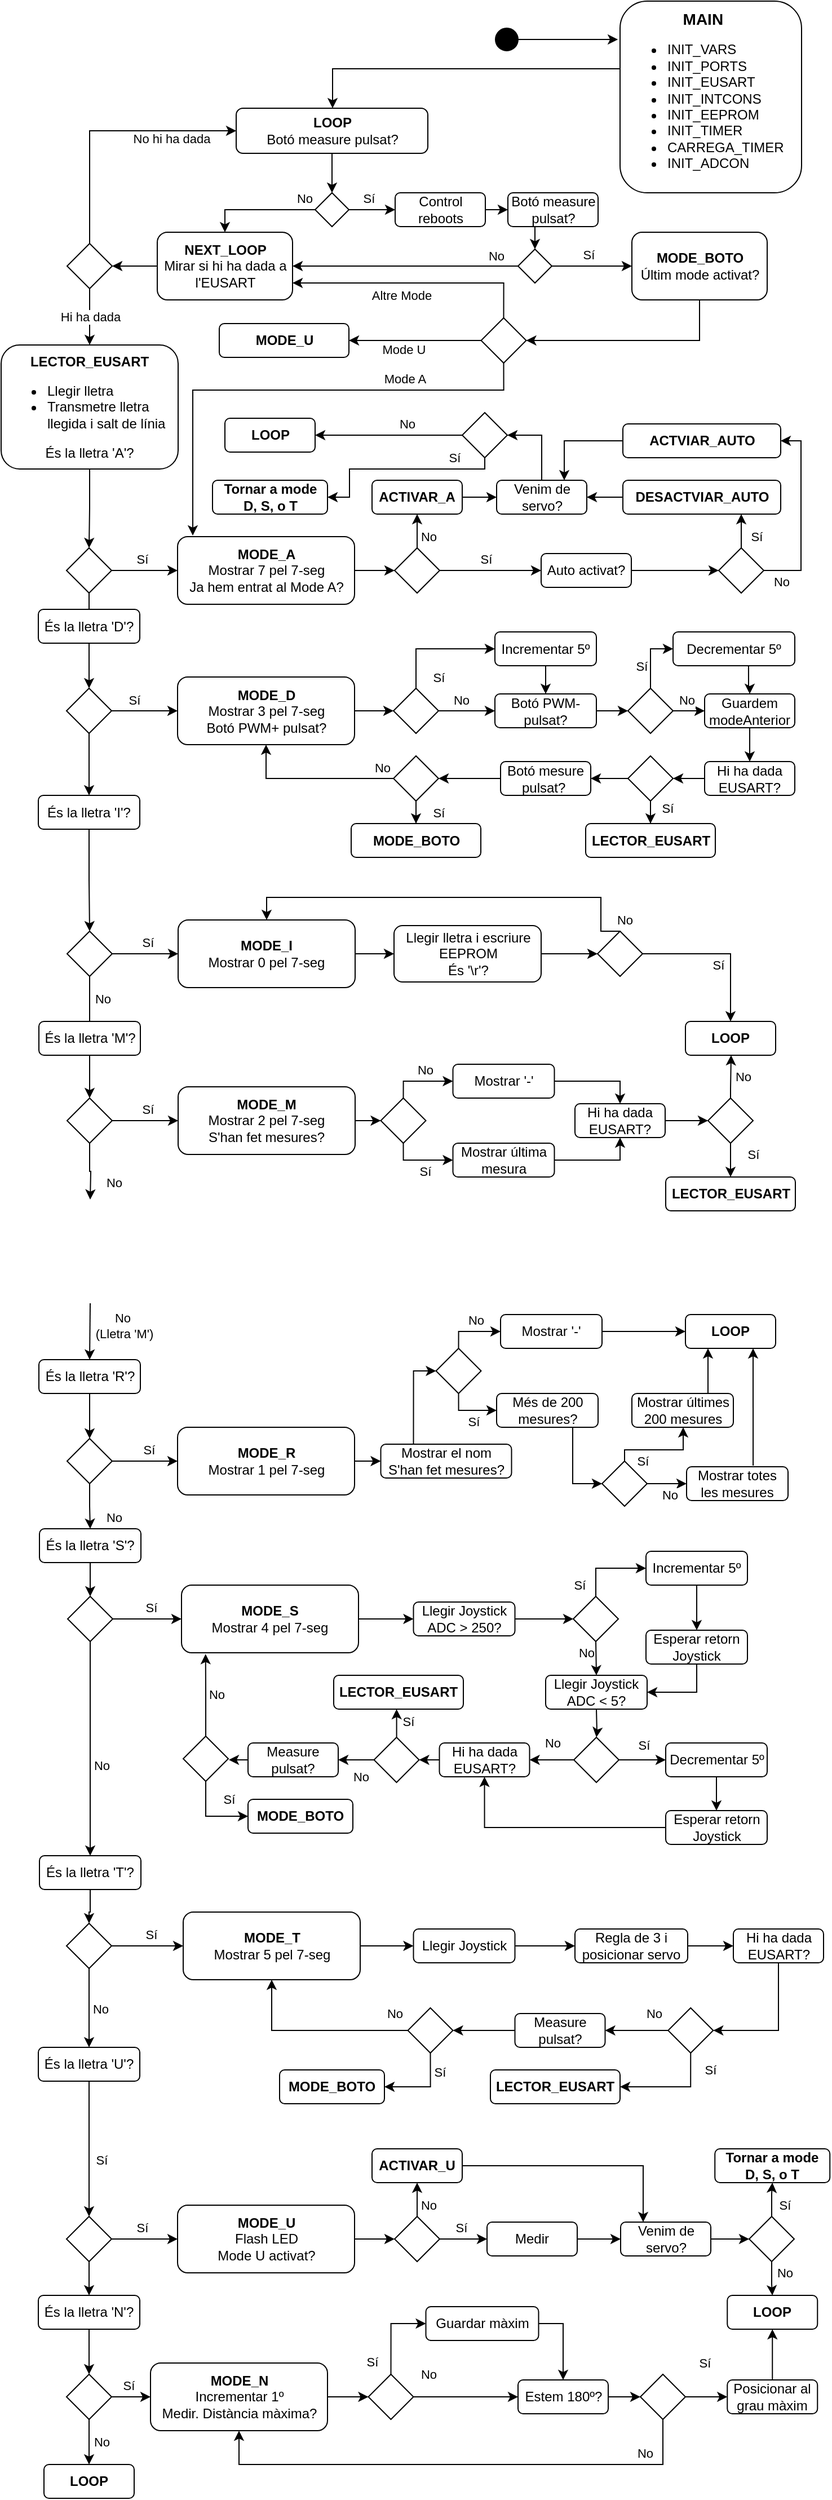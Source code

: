 <mxfile version="14.5.1" type="device"><diagram id="mW236rroKGqm-e-Okgkv" name="Página-1"><mxGraphModel dx="1125" dy="680" grid="1" gridSize="10" guides="1" tooltips="1" connect="1" arrows="1" fold="1" page="1" pageScale="1" pageWidth="827" pageHeight="1169" math="0" shadow="0"><root><mxCell id="0"/><mxCell id="1" parent="0"/><mxCell id="Ag-Ig0NvkQWY0HlcR_gx-2" style="edgeStyle=orthogonalEdgeStyle;rounded=0;orthogonalLoop=1;jettySize=auto;html=1;exitX=1;exitY=0.5;exitDx=0;exitDy=0;entryX=-0.012;entryY=0.2;entryDx=0;entryDy=0;entryPerimeter=0;" edge="1" parent="1" source="TryQDG7ZyO-s4wbdRewj-2" target="TryQDG7ZyO-s4wbdRewj-3"><mxGeometry relative="1" as="geometry"/></mxCell><mxCell id="TryQDG7ZyO-s4wbdRewj-2" value="" style="ellipse;whiteSpace=wrap;html=1;fillColor=#000000;" parent="1" vertex="1"><mxGeometry x="499.5" y="69" width="20" height="20" as="geometry"/></mxCell><mxCell id="TryQDG7ZyO-s4wbdRewj-6" value="" style="edgeStyle=orthogonalEdgeStyle;rounded=0;orthogonalLoop=1;jettySize=auto;html=1;" parent="1" source="TryQDG7ZyO-s4wbdRewj-3" target="TryQDG7ZyO-s4wbdRewj-5" edge="1"><mxGeometry relative="1" as="geometry"><Array as="points"><mxPoint x="355" y="105"/></Array></mxGeometry></mxCell><mxCell id="TryQDG7ZyO-s4wbdRewj-3" value="&lt;div style=&quot;text-align: center&quot;&gt;&lt;b&gt;&lt;font style=&quot;font-size: 14px&quot;&gt;MAIN&lt;/font&gt;&lt;/b&gt;&lt;/div&gt;&lt;div&gt;&lt;ul&gt;&lt;li&gt;&lt;span&gt;INIT_VARS&lt;/span&gt;&lt;/li&gt;&lt;li&gt;&lt;span&gt;INIT_PORTS&lt;/span&gt;&lt;/li&gt;&lt;li&gt;&lt;span&gt;INIT_EUSART&lt;/span&gt;&lt;/li&gt;&lt;li&gt;&lt;span&gt;INIT_INTCONS&lt;/span&gt;&lt;/li&gt;&lt;li&gt;&lt;span&gt;INIT_EEPROM&lt;/span&gt;&lt;/li&gt;&lt;li&gt;&lt;span&gt;INIT_TIMER&lt;/span&gt;&lt;/li&gt;&lt;li&gt;CARREGA_TIMER&lt;/li&gt;&lt;li&gt;INIT_ADCON&lt;/li&gt;&lt;/ul&gt;&lt;/div&gt;" style="rounded=1;whiteSpace=wrap;html=1;fillColor=#FFFFFF;align=left;" parent="1" vertex="1"><mxGeometry x="610" y="45" width="161" height="170" as="geometry"/></mxCell><mxCell id="TryQDG7ZyO-s4wbdRewj-11" style="edgeStyle=orthogonalEdgeStyle;rounded=0;orthogonalLoop=1;jettySize=auto;html=1;exitX=0.5;exitY=1;exitDx=0;exitDy=0;entryX=0.5;entryY=0;entryDx=0;entryDy=0;" parent="1" source="TryQDG7ZyO-s4wbdRewj-5" target="TryQDG7ZyO-s4wbdRewj-22" edge="1"><mxGeometry relative="1" as="geometry"><mxPoint x="353.5" y="210" as="targetPoint"/></mxGeometry></mxCell><mxCell id="TryQDG7ZyO-s4wbdRewj-5" value="&lt;b&gt;LOOP&lt;/b&gt;&lt;br&gt;Botó measure pulsat?" style="rounded=1;whiteSpace=wrap;html=1;fillColor=#FFFFFF;" parent="1" vertex="1"><mxGeometry x="269.5" y="140" width="170" height="40" as="geometry"/></mxCell><mxCell id="TryQDG7ZyO-s4wbdRewj-12" value="Sí" style="edgeStyle=orthogonalEdgeStyle;rounded=0;orthogonalLoop=1;jettySize=auto;html=1;exitX=1;exitY=0.5;exitDx=0;exitDy=0;entryX=0;entryY=0.5;entryDx=0;entryDy=0;" parent="1" source="TryQDG7ZyO-s4wbdRewj-22" target="TryQDG7ZyO-s4wbdRewj-13" edge="1"><mxGeometry x="-0.176" y="10" relative="1" as="geometry"><mxPoint x="440.5" y="230" as="targetPoint"/><mxPoint x="370.5" y="230" as="sourcePoint"/><mxPoint as="offset"/></mxGeometry></mxCell><mxCell id="TryQDG7ZyO-s4wbdRewj-16" style="edgeStyle=orthogonalEdgeStyle;rounded=0;orthogonalLoop=1;jettySize=auto;html=1;exitX=0;exitY=0.5;exitDx=0;exitDy=0;entryX=0.5;entryY=0;entryDx=0;entryDy=0;" parent="1" source="TryQDG7ZyO-s4wbdRewj-22" target="TryQDG7ZyO-s4wbdRewj-15" edge="1"><mxGeometry relative="1" as="geometry"><mxPoint x="395.5" y="230" as="sourcePoint"/></mxGeometry></mxCell><mxCell id="TryQDG7ZyO-s4wbdRewj-17" value="No" style="edgeLabel;html=1;align=center;verticalAlign=middle;resizable=0;points=[];" parent="TryQDG7ZyO-s4wbdRewj-16" vertex="1" connectable="0"><mxGeometry x="0.208" y="-4" relative="1" as="geometry"><mxPoint x="50.5" y="-6" as="offset"/></mxGeometry></mxCell><mxCell id="TryQDG7ZyO-s4wbdRewj-20" style="edgeStyle=orthogonalEdgeStyle;rounded=0;orthogonalLoop=1;jettySize=auto;html=1;exitX=1;exitY=0.5;exitDx=0;exitDy=0;entryX=0;entryY=0.5;entryDx=0;entryDy=0;" parent="1" source="TryQDG7ZyO-s4wbdRewj-13" target="TryQDG7ZyO-s4wbdRewj-18" edge="1"><mxGeometry relative="1" as="geometry"/></mxCell><mxCell id="TryQDG7ZyO-s4wbdRewj-13" value="Control reboots" style="rounded=1;whiteSpace=wrap;html=1;fillColor=#FFFFFF;" parent="1" vertex="1"><mxGeometry x="410.5" y="215" width="80" height="30" as="geometry"/></mxCell><mxCell id="TryQDG7ZyO-s4wbdRewj-33" value="" style="edgeStyle=orthogonalEdgeStyle;rounded=0;orthogonalLoop=1;jettySize=auto;html=1;" parent="1" source="TryQDG7ZyO-s4wbdRewj-15" target="TryQDG7ZyO-s4wbdRewj-32" edge="1"><mxGeometry relative="1" as="geometry"/></mxCell><mxCell id="TryQDG7ZyO-s4wbdRewj-15" value="&lt;b&gt;NEXT_LOOP&lt;/b&gt;&lt;br&gt;Mirar si hi ha dada a l'EUSART" style="rounded=1;whiteSpace=wrap;html=1;fillColor=#FFFFFF;" parent="1" vertex="1"><mxGeometry x="199.5" y="250" width="120" height="60" as="geometry"/></mxCell><mxCell id="TryQDG7ZyO-s4wbdRewj-26" style="edgeStyle=orthogonalEdgeStyle;rounded=0;orthogonalLoop=1;jettySize=auto;html=1;exitX=0.5;exitY=1;exitDx=0;exitDy=0;entryX=0.5;entryY=0;entryDx=0;entryDy=0;" parent="1" source="TryQDG7ZyO-s4wbdRewj-18" target="TryQDG7ZyO-s4wbdRewj-21" edge="1"><mxGeometry relative="1" as="geometry"/></mxCell><mxCell id="TryQDG7ZyO-s4wbdRewj-18" value="Botó measure pulsat?" style="rounded=1;whiteSpace=wrap;html=1;fillColor=#FFFFFF;" parent="1" vertex="1"><mxGeometry x="510.5" y="215" width="80" height="30" as="geometry"/></mxCell><mxCell id="TryQDG7ZyO-s4wbdRewj-27" style="edgeStyle=orthogonalEdgeStyle;rounded=0;orthogonalLoop=1;jettySize=auto;html=1;exitX=0;exitY=0.5;exitDx=0;exitDy=0;" parent="1" source="TryQDG7ZyO-s4wbdRewj-21" target="TryQDG7ZyO-s4wbdRewj-15" edge="1"><mxGeometry relative="1" as="geometry"/></mxCell><mxCell id="TryQDG7ZyO-s4wbdRewj-28" value="No" style="edgeLabel;html=1;align=center;verticalAlign=middle;resizable=0;points=[];" parent="TryQDG7ZyO-s4wbdRewj-27" vertex="1" connectable="0"><mxGeometry x="0.415" y="-4" relative="1" as="geometry"><mxPoint x="122" y="-5" as="offset"/></mxGeometry></mxCell><mxCell id="TryQDG7ZyO-s4wbdRewj-31" value="Sí" style="edgeStyle=orthogonalEdgeStyle;rounded=0;orthogonalLoop=1;jettySize=auto;html=1;exitX=1;exitY=0.5;exitDx=0;exitDy=0;entryX=0;entryY=0.5;entryDx=0;entryDy=0;" parent="1" source="TryQDG7ZyO-s4wbdRewj-21" target="TryQDG7ZyO-s4wbdRewj-30" edge="1"><mxGeometry x="-0.091" y="10" relative="1" as="geometry"><mxPoint as="offset"/></mxGeometry></mxCell><mxCell id="TryQDG7ZyO-s4wbdRewj-21" value="" style="rhombus;whiteSpace=wrap;html=1;fillColor=#FFFFFF;" parent="1" vertex="1"><mxGeometry x="519.5" y="265" width="30" height="30" as="geometry"/></mxCell><mxCell id="TryQDG7ZyO-s4wbdRewj-22" value="" style="rhombus;whiteSpace=wrap;html=1;fillColor=#FFFFFF;" parent="1" vertex="1"><mxGeometry x="339.5" y="215" width="30" height="30" as="geometry"/></mxCell><mxCell id="Ag-Ig0NvkQWY0HlcR_gx-4" style="edgeStyle=orthogonalEdgeStyle;rounded=0;orthogonalLoop=1;jettySize=auto;html=1;exitX=0.5;exitY=1;exitDx=0;exitDy=0;entryX=1;entryY=0.5;entryDx=0;entryDy=0;" edge="1" parent="1" source="TryQDG7ZyO-s4wbdRewj-30" target="Ag-Ig0NvkQWY0HlcR_gx-3"><mxGeometry relative="1" as="geometry"/></mxCell><mxCell id="TryQDG7ZyO-s4wbdRewj-30" value="&lt;b&gt;MODE_BOTO&lt;/b&gt;&lt;br&gt;Últim mode activat?" style="rounded=1;whiteSpace=wrap;html=1;fillColor=#FFFFFF;" parent="1" vertex="1"><mxGeometry x="620.5" y="250" width="120" height="60" as="geometry"/></mxCell><mxCell id="TryQDG7ZyO-s4wbdRewj-34" style="edgeStyle=orthogonalEdgeStyle;rounded=0;orthogonalLoop=1;jettySize=auto;html=1;exitX=0.5;exitY=0;exitDx=0;exitDy=0;entryX=0;entryY=0.5;entryDx=0;entryDy=0;" parent="1" source="TryQDG7ZyO-s4wbdRewj-32" target="TryQDG7ZyO-s4wbdRewj-5" edge="1"><mxGeometry relative="1" as="geometry"/></mxCell><mxCell id="TryQDG7ZyO-s4wbdRewj-35" value="No hi ha dada" style="edgeLabel;html=1;align=center;verticalAlign=middle;resizable=0;points=[];" parent="TryQDG7ZyO-s4wbdRewj-34" vertex="1" connectable="0"><mxGeometry x="-0.28" relative="1" as="geometry"><mxPoint x="72" y="-10" as="offset"/></mxGeometry></mxCell><mxCell id="TryQDG7ZyO-s4wbdRewj-38" value="Hi ha dada" style="edgeStyle=orthogonalEdgeStyle;rounded=0;orthogonalLoop=1;jettySize=auto;html=1;" parent="1" source="TryQDG7ZyO-s4wbdRewj-32" target="TryQDG7ZyO-s4wbdRewj-36" edge="1"><mxGeometry relative="1" as="geometry"/></mxCell><mxCell id="TryQDG7ZyO-s4wbdRewj-32" value="" style="rhombus;whiteSpace=wrap;html=1;fillColor=#FFFFFF;" parent="1" vertex="1"><mxGeometry x="119.5" y="260" width="40" height="40" as="geometry"/></mxCell><mxCell id="TryQDG7ZyO-s4wbdRewj-40" value="" style="edgeStyle=orthogonalEdgeStyle;rounded=0;orthogonalLoop=1;jettySize=auto;html=1;exitX=0.5;exitY=1;exitDx=0;exitDy=0;" parent="1" source="TryQDG7ZyO-s4wbdRewj-36" target="TryQDG7ZyO-s4wbdRewj-39" edge="1"><mxGeometry relative="1" as="geometry"><mxPoint x="139" y="480" as="sourcePoint"/></mxGeometry></mxCell><mxCell id="TryQDG7ZyO-s4wbdRewj-36" value="&lt;b&gt;LECTOR_EUSART&lt;/b&gt;&lt;br&gt;&lt;ul&gt;&lt;li style=&quot;text-align: left&quot;&gt;Llegir lletra&lt;/li&gt;&lt;li style=&quot;text-align: left&quot;&gt;Transmetre lletra llegida i salt de línia&lt;/li&gt;&lt;/ul&gt;És la lletra 'A'?" style="rounded=1;whiteSpace=wrap;html=1;fillColor=#FFFFFF;" parent="1" vertex="1"><mxGeometry x="61" y="350" width="157" height="110" as="geometry"/></mxCell><mxCell id="TryQDG7ZyO-s4wbdRewj-43" value="Sí" style="edgeStyle=orthogonalEdgeStyle;rounded=0;orthogonalLoop=1;jettySize=auto;html=1;" parent="1" source="TryQDG7ZyO-s4wbdRewj-39" target="TryQDG7ZyO-s4wbdRewj-42" edge="1"><mxGeometry x="-0.075" y="10" relative="1" as="geometry"><mxPoint as="offset"/></mxGeometry></mxCell><mxCell id="OzZs_1hS1yzPJ1yAt9T9-2" value="" style="edgeStyle=orthogonalEdgeStyle;rounded=0;orthogonalLoop=1;jettySize=auto;html=1;" parent="1" source="TryQDG7ZyO-s4wbdRewj-39" edge="1"><mxGeometry relative="1" as="geometry"><mxPoint x="138.5" y="604.5" as="targetPoint"/></mxGeometry></mxCell><mxCell id="TryQDG7ZyO-s4wbdRewj-39" value="" style="rhombus;whiteSpace=wrap;html=1;fillColor=#FFFFFF;" parent="1" vertex="1"><mxGeometry x="119" y="530" width="40" height="40" as="geometry"/></mxCell><mxCell id="TryQDG7ZyO-s4wbdRewj-45" value="" style="edgeStyle=orthogonalEdgeStyle;rounded=0;orthogonalLoop=1;jettySize=auto;html=1;" parent="1" source="TryQDG7ZyO-s4wbdRewj-42" target="TryQDG7ZyO-s4wbdRewj-44" edge="1"><mxGeometry relative="1" as="geometry"/></mxCell><mxCell id="TryQDG7ZyO-s4wbdRewj-42" value="&lt;b&gt;MODE_A&lt;/b&gt;&lt;br&gt;&lt;span style=&quot;text-align: left&quot;&gt;Mostrar 7 pel 7-seg&lt;/span&gt;&lt;br&gt;Ja hem entrat al Mode A?" style="rounded=1;whiteSpace=wrap;html=1;fillColor=#FFFFFF;" parent="1" vertex="1"><mxGeometry x="217.5" y="520" width="157" height="60" as="geometry"/></mxCell><mxCell id="TryQDG7ZyO-s4wbdRewj-48" value="No" style="edgeStyle=orthogonalEdgeStyle;rounded=0;orthogonalLoop=1;jettySize=auto;html=1;" parent="1" source="TryQDG7ZyO-s4wbdRewj-44" target="TryQDG7ZyO-s4wbdRewj-47" edge="1"><mxGeometry x="0.2" y="-10" relative="1" as="geometry"><mxPoint as="offset"/></mxGeometry></mxCell><mxCell id="TryQDG7ZyO-s4wbdRewj-52" value="Sí" style="edgeStyle=orthogonalEdgeStyle;rounded=0;orthogonalLoop=1;jettySize=auto;html=1;" parent="1" source="TryQDG7ZyO-s4wbdRewj-44" target="TryQDG7ZyO-s4wbdRewj-51" edge="1"><mxGeometry x="-0.091" y="10" relative="1" as="geometry"><mxPoint as="offset"/></mxGeometry></mxCell><mxCell id="TryQDG7ZyO-s4wbdRewj-44" value="" style="rhombus;whiteSpace=wrap;html=1;fillColor=#FFFFFF;" parent="1" vertex="1"><mxGeometry x="410" y="530" width="40" height="40" as="geometry"/></mxCell><mxCell id="Ag-Ig0NvkQWY0HlcR_gx-109" value="" style="edgeStyle=orthogonalEdgeStyle;rounded=0;orthogonalLoop=1;jettySize=auto;html=1;" edge="1" parent="1" source="TryQDG7ZyO-s4wbdRewj-47" target="Ag-Ig0NvkQWY0HlcR_gx-108"><mxGeometry relative="1" as="geometry"/></mxCell><mxCell id="TryQDG7ZyO-s4wbdRewj-47" value="&lt;b&gt;ACTIVAR_A&lt;/b&gt;" style="rounded=1;whiteSpace=wrap;html=1;fillColor=#FFFFFF;" parent="1" vertex="1"><mxGeometry x="390" y="470" width="80" height="30" as="geometry"/></mxCell><mxCell id="TryQDG7ZyO-s4wbdRewj-55" style="edgeStyle=orthogonalEdgeStyle;rounded=0;orthogonalLoop=1;jettySize=auto;html=1;exitX=1;exitY=0.5;exitDx=0;exitDy=0;entryX=0;entryY=0.5;entryDx=0;entryDy=0;" parent="1" source="TryQDG7ZyO-s4wbdRewj-51" target="TryQDG7ZyO-s4wbdRewj-54" edge="1"><mxGeometry relative="1" as="geometry"><mxPoint x="660.5" y="550" as="sourcePoint"/></mxGeometry></mxCell><mxCell id="TryQDG7ZyO-s4wbdRewj-51" value="Auto activat?" style="rounded=1;whiteSpace=wrap;html=1;fillColor=#FFFFFF;align=center;" parent="1" vertex="1"><mxGeometry x="540" y="535" width="80" height="30" as="geometry"/></mxCell><mxCell id="TryQDG7ZyO-s4wbdRewj-58" value="Sí" style="edgeStyle=orthogonalEdgeStyle;rounded=0;orthogonalLoop=1;jettySize=auto;html=1;entryX=0.75;entryY=1;entryDx=0;entryDy=0;" parent="1" source="TryQDG7ZyO-s4wbdRewj-54" target="TryQDG7ZyO-s4wbdRewj-56" edge="1"><mxGeometry x="0.2" y="-13" relative="1" as="geometry"><mxPoint as="offset"/></mxGeometry></mxCell><mxCell id="TryQDG7ZyO-s4wbdRewj-61" value="No" style="edgeStyle=orthogonalEdgeStyle;rounded=0;orthogonalLoop=1;jettySize=auto;html=1;exitX=1;exitY=0.5;exitDx=0;exitDy=0;entryX=1;entryY=0.5;entryDx=0;entryDy=0;" parent="1" source="TryQDG7ZyO-s4wbdRewj-54" target="TryQDG7ZyO-s4wbdRewj-59" edge="1"><mxGeometry x="-0.819" y="-10" relative="1" as="geometry"><Array as="points"><mxPoint x="770.5" y="550"/><mxPoint x="770.5" y="435"/></Array><mxPoint as="offset"/></mxGeometry></mxCell><mxCell id="TryQDG7ZyO-s4wbdRewj-54" value="" style="rhombus;whiteSpace=wrap;html=1;fillColor=#FFFFFF;" parent="1" vertex="1"><mxGeometry x="697.5" y="530" width="40" height="40" as="geometry"/></mxCell><mxCell id="Ag-Ig0NvkQWY0HlcR_gx-110" value="" style="edgeStyle=orthogonalEdgeStyle;rounded=0;orthogonalLoop=1;jettySize=auto;html=1;" edge="1" parent="1" source="TryQDG7ZyO-s4wbdRewj-56" target="Ag-Ig0NvkQWY0HlcR_gx-108"><mxGeometry relative="1" as="geometry"/></mxCell><mxCell id="TryQDG7ZyO-s4wbdRewj-56" value="&lt;b&gt;DESACTVIAR_AUTO&lt;/b&gt;" style="rounded=1;whiteSpace=wrap;html=1;fillColor=#FFFFFF;" parent="1" vertex="1"><mxGeometry x="612.5" y="470" width="140" height="30" as="geometry"/></mxCell><mxCell id="Ag-Ig0NvkQWY0HlcR_gx-111" style="edgeStyle=orthogonalEdgeStyle;rounded=0;orthogonalLoop=1;jettySize=auto;html=1;entryX=0.75;entryY=0;entryDx=0;entryDy=0;" edge="1" parent="1" source="TryQDG7ZyO-s4wbdRewj-59" target="Ag-Ig0NvkQWY0HlcR_gx-108"><mxGeometry relative="1" as="geometry"/></mxCell><mxCell id="TryQDG7ZyO-s4wbdRewj-59" value="&lt;b&gt;ACTVIAR_AUTO&lt;/b&gt;" style="rounded=1;whiteSpace=wrap;html=1;fillColor=#FFFFFF;" parent="1" vertex="1"><mxGeometry x="612.5" y="420" width="140" height="30" as="geometry"/></mxCell><mxCell id="OzZs_1hS1yzPJ1yAt9T9-4" value="" style="edgeStyle=orthogonalEdgeStyle;rounded=0;orthogonalLoop=1;jettySize=auto;html=1;" parent="1" source="OzZs_1hS1yzPJ1yAt9T9-1" target="OzZs_1hS1yzPJ1yAt9T9-3" edge="1"><mxGeometry relative="1" as="geometry"/></mxCell><mxCell id="OzZs_1hS1yzPJ1yAt9T9-1" value="És la lletra 'D'?" style="rounded=1;whiteSpace=wrap;html=1;fillColor=#FFFFFF;" parent="1" vertex="1"><mxGeometry x="94" y="584.5" width="90" height="30" as="geometry"/></mxCell><mxCell id="OzZs_1hS1yzPJ1yAt9T9-6" value="Sí" style="edgeStyle=orthogonalEdgeStyle;rounded=0;orthogonalLoop=1;jettySize=auto;html=1;" parent="1" source="OzZs_1hS1yzPJ1yAt9T9-3" target="OzZs_1hS1yzPJ1yAt9T9-5" edge="1"><mxGeometry x="-0.316" y="10" relative="1" as="geometry"><mxPoint as="offset"/></mxGeometry></mxCell><mxCell id="Ag-Ig0NvkQWY0HlcR_gx-16" style="edgeStyle=orthogonalEdgeStyle;rounded=0;orthogonalLoop=1;jettySize=auto;html=1;exitX=0.5;exitY=1;exitDx=0;exitDy=0;entryX=0.5;entryY=0;entryDx=0;entryDy=0;" edge="1" parent="1" source="OzZs_1hS1yzPJ1yAt9T9-3" target="Ag-Ig0NvkQWY0HlcR_gx-13"><mxGeometry relative="1" as="geometry"/></mxCell><mxCell id="OzZs_1hS1yzPJ1yAt9T9-3" value="" style="rhombus;whiteSpace=wrap;html=1;" parent="1" vertex="1"><mxGeometry x="119" y="654.5" width="40" height="40" as="geometry"/></mxCell><mxCell id="OzZs_1hS1yzPJ1yAt9T9-8" value="" style="edgeStyle=orthogonalEdgeStyle;rounded=0;orthogonalLoop=1;jettySize=auto;html=1;" parent="1" source="OzZs_1hS1yzPJ1yAt9T9-5" target="OzZs_1hS1yzPJ1yAt9T9-7" edge="1"><mxGeometry relative="1" as="geometry"/></mxCell><mxCell id="OzZs_1hS1yzPJ1yAt9T9-5" value="&lt;b&gt;MODE_D&lt;/b&gt;&lt;br&gt;&lt;span style=&quot;text-align: left&quot;&gt;Mostrar 3 pel 7-seg&lt;/span&gt;&lt;br&gt;Botó PWM+ pulsat?" style="rounded=1;whiteSpace=wrap;html=1;fillColor=#FFFFFF;" parent="1" vertex="1"><mxGeometry x="217.5" y="644.5" width="157" height="60" as="geometry"/></mxCell><mxCell id="OzZs_1hS1yzPJ1yAt9T9-10" value="Sí" style="edgeStyle=orthogonalEdgeStyle;rounded=0;orthogonalLoop=1;jettySize=auto;html=1;entryX=0;entryY=0.5;entryDx=0;entryDy=0;" parent="1" source="OzZs_1hS1yzPJ1yAt9T9-7" target="OzZs_1hS1yzPJ1yAt9T9-18" edge="1"><mxGeometry x="-0.822" y="-20" relative="1" as="geometry"><mxPoint as="offset"/><mxPoint x="449" y="624.5" as="targetPoint"/><Array as="points"><mxPoint x="429" y="619.5"/></Array></mxGeometry></mxCell><mxCell id="OzZs_1hS1yzPJ1yAt9T9-24" value="No" style="edgeStyle=orthogonalEdgeStyle;rounded=0;orthogonalLoop=1;jettySize=auto;html=1;" parent="1" source="OzZs_1hS1yzPJ1yAt9T9-7" target="OzZs_1hS1yzPJ1yAt9T9-23" edge="1"><mxGeometry x="-0.2" y="10" relative="1" as="geometry"><mxPoint as="offset"/></mxGeometry></mxCell><mxCell id="OzZs_1hS1yzPJ1yAt9T9-7" value="" style="rhombus;whiteSpace=wrap;html=1;" parent="1" vertex="1"><mxGeometry x="409" y="654.5" width="40" height="40" as="geometry"/></mxCell><mxCell id="eA-EBKl_4N2Wu6SDWPfn-3" style="edgeStyle=orthogonalEdgeStyle;rounded=0;orthogonalLoop=1;jettySize=auto;html=1;exitX=0.5;exitY=1;exitDx=0;exitDy=0;entryX=0.5;entryY=0;entryDx=0;entryDy=0;" parent="1" source="OzZs_1hS1yzPJ1yAt9T9-18" target="OzZs_1hS1yzPJ1yAt9T9-23" edge="1"><mxGeometry relative="1" as="geometry"/></mxCell><mxCell id="OzZs_1hS1yzPJ1yAt9T9-18" value="Incrementar 5º" style="rounded=1;whiteSpace=wrap;html=1;fillColor=#FFFFFF;" parent="1" vertex="1"><mxGeometry x="499" y="604.5" width="90" height="30" as="geometry"/></mxCell><mxCell id="eA-EBKl_4N2Wu6SDWPfn-7" value="" style="edgeStyle=orthogonalEdgeStyle;rounded=0;orthogonalLoop=1;jettySize=auto;html=1;" parent="1" source="OzZs_1hS1yzPJ1yAt9T9-23" target="eA-EBKl_4N2Wu6SDWPfn-6" edge="1"><mxGeometry relative="1" as="geometry"/></mxCell><mxCell id="OzZs_1hS1yzPJ1yAt9T9-23" value="Botó PWM- pulsat?" style="rounded=1;whiteSpace=wrap;html=1;fillColor=#FFFFFF;" parent="1" vertex="1"><mxGeometry x="499" y="659.5" width="90" height="30" as="geometry"/></mxCell><mxCell id="eA-EBKl_4N2Wu6SDWPfn-12" value="" style="edgeStyle=orthogonalEdgeStyle;rounded=0;orthogonalLoop=1;jettySize=auto;html=1;" parent="1" source="OzZs_1hS1yzPJ1yAt9T9-37" target="eA-EBKl_4N2Wu6SDWPfn-11" edge="1"><mxGeometry relative="1" as="geometry"/></mxCell><mxCell id="OzZs_1hS1yzPJ1yAt9T9-37" value="Guardem modeAnterior" style="rounded=1;whiteSpace=wrap;html=1;fillColor=#FFFFFF;" parent="1" vertex="1"><mxGeometry x="685" y="659.5" width="80" height="30" as="geometry"/></mxCell><mxCell id="OzZs_1hS1yzPJ1yAt9T9-52" value="Sí" style="edgeStyle=orthogonalEdgeStyle;rounded=0;orthogonalLoop=1;jettySize=auto;html=1;" parent="1" source="OzZs_1hS1yzPJ1yAt9T9-40" target="OzZs_1hS1yzPJ1yAt9T9-51" edge="1"><mxGeometry x="0.111" y="-15" relative="1" as="geometry"><mxPoint as="offset"/></mxGeometry></mxCell><mxCell id="eA-EBKl_4N2Wu6SDWPfn-15" value="" style="edgeStyle=orthogonalEdgeStyle;rounded=0;orthogonalLoop=1;jettySize=auto;html=1;" parent="1" source="OzZs_1hS1yzPJ1yAt9T9-40" target="eA-EBKl_4N2Wu6SDWPfn-14" edge="1"><mxGeometry relative="1" as="geometry"/></mxCell><mxCell id="OzZs_1hS1yzPJ1yAt9T9-40" value="" style="rhombus;whiteSpace=wrap;html=1;" parent="1" vertex="1"><mxGeometry x="617" y="714.5" width="40" height="40" as="geometry"/></mxCell><mxCell id="eA-EBKl_4N2Wu6SDWPfn-10" value="" style="edgeStyle=orthogonalEdgeStyle;rounded=0;orthogonalLoop=1;jettySize=auto;html=1;exitX=0.62;exitY=1;exitDx=0;exitDy=0;exitPerimeter=0;" parent="1" source="OzZs_1hS1yzPJ1yAt9T9-44" target="OzZs_1hS1yzPJ1yAt9T9-37" edge="1"><mxGeometry relative="1" as="geometry"/></mxCell><mxCell id="OzZs_1hS1yzPJ1yAt9T9-44" value="Decrementar 5º" style="rounded=1;whiteSpace=wrap;html=1;fillColor=#FFFFFF;" parent="1" vertex="1"><mxGeometry x="657" y="604.5" width="108" height="30" as="geometry"/></mxCell><mxCell id="OzZs_1hS1yzPJ1yAt9T9-51" value="&lt;b&gt;LECTOR_EUSART&lt;/b&gt;" style="rounded=1;whiteSpace=wrap;html=1;fillColor=#FFFFFF;" parent="1" vertex="1"><mxGeometry x="579.5" y="774.5" width="115" height="30" as="geometry"/></mxCell><mxCell id="eA-EBKl_4N2Wu6SDWPfn-8" value="Sí" style="edgeStyle=orthogonalEdgeStyle;rounded=0;orthogonalLoop=1;jettySize=auto;html=1;exitX=0.5;exitY=0;exitDx=0;exitDy=0;entryX=0;entryY=0.5;entryDx=0;entryDy=0;" parent="1" source="eA-EBKl_4N2Wu6SDWPfn-6" target="OzZs_1hS1yzPJ1yAt9T9-44" edge="1"><mxGeometry x="-0.273" y="8" relative="1" as="geometry"><mxPoint as="offset"/></mxGeometry></mxCell><mxCell id="eA-EBKl_4N2Wu6SDWPfn-9" value="No" style="edgeStyle=orthogonalEdgeStyle;rounded=0;orthogonalLoop=1;jettySize=auto;html=1;" parent="1" source="eA-EBKl_4N2Wu6SDWPfn-6" target="OzZs_1hS1yzPJ1yAt9T9-37" edge="1"><mxGeometry x="0.385" y="10" relative="1" as="geometry"><mxPoint as="offset"/></mxGeometry></mxCell><mxCell id="eA-EBKl_4N2Wu6SDWPfn-6" value="" style="rhombus;whiteSpace=wrap;html=1;" parent="1" vertex="1"><mxGeometry x="617" y="654.5" width="40" height="40" as="geometry"/></mxCell><mxCell id="eA-EBKl_4N2Wu6SDWPfn-13" value="" style="edgeStyle=orthogonalEdgeStyle;rounded=0;orthogonalLoop=1;jettySize=auto;html=1;" parent="1" source="eA-EBKl_4N2Wu6SDWPfn-11" target="OzZs_1hS1yzPJ1yAt9T9-40" edge="1"><mxGeometry relative="1" as="geometry"/></mxCell><mxCell id="eA-EBKl_4N2Wu6SDWPfn-11" value="Hi ha dada EUSART?" style="rounded=1;whiteSpace=wrap;html=1;fillColor=#FFFFFF;" parent="1" vertex="1"><mxGeometry x="685" y="719.5" width="80" height="30" as="geometry"/></mxCell><mxCell id="eA-EBKl_4N2Wu6SDWPfn-17" value="" style="edgeStyle=orthogonalEdgeStyle;rounded=0;orthogonalLoop=1;jettySize=auto;html=1;" parent="1" source="eA-EBKl_4N2Wu6SDWPfn-14" target="eA-EBKl_4N2Wu6SDWPfn-16" edge="1"><mxGeometry relative="1" as="geometry"/></mxCell><mxCell id="eA-EBKl_4N2Wu6SDWPfn-14" value="Botó mesure pulsat?&amp;nbsp;" style="rounded=1;whiteSpace=wrap;html=1;fillColor=#FFFFFF;" parent="1" vertex="1"><mxGeometry x="504" y="719.5" width="80" height="30" as="geometry"/></mxCell><mxCell id="eA-EBKl_4N2Wu6SDWPfn-18" value="No" style="edgeStyle=orthogonalEdgeStyle;rounded=0;orthogonalLoop=1;jettySize=auto;html=1;" parent="1" source="eA-EBKl_4N2Wu6SDWPfn-16" target="OzZs_1hS1yzPJ1yAt9T9-5" edge="1"><mxGeometry x="-0.86" y="-10" relative="1" as="geometry"><mxPoint as="offset"/></mxGeometry></mxCell><mxCell id="eA-EBKl_4N2Wu6SDWPfn-20" value="Sí" style="edgeStyle=orthogonalEdgeStyle;rounded=0;orthogonalLoop=1;jettySize=auto;html=1;" parent="1" source="eA-EBKl_4N2Wu6SDWPfn-16" target="eA-EBKl_4N2Wu6SDWPfn-19" edge="1"><mxGeometry x="0.667" y="20" relative="1" as="geometry"><mxPoint as="offset"/></mxGeometry></mxCell><mxCell id="eA-EBKl_4N2Wu6SDWPfn-16" value="" style="rhombus;whiteSpace=wrap;html=1;" parent="1" vertex="1"><mxGeometry x="409" y="714.5" width="40" height="40" as="geometry"/></mxCell><mxCell id="eA-EBKl_4N2Wu6SDWPfn-19" value="&lt;b&gt;MODE_BOTO&lt;/b&gt;" style="rounded=1;whiteSpace=wrap;html=1;fillColor=#FFFFFF;" parent="1" vertex="1"><mxGeometry x="371.5" y="774.5" width="115" height="30" as="geometry"/></mxCell><mxCell id="Ag-Ig0NvkQWY0HlcR_gx-5" style="edgeStyle=orthogonalEdgeStyle;rounded=0;orthogonalLoop=1;jettySize=auto;html=1;exitX=0.5;exitY=0;exitDx=0;exitDy=0;entryX=1;entryY=0.75;entryDx=0;entryDy=0;" edge="1" parent="1" source="Ag-Ig0NvkQWY0HlcR_gx-3" target="TryQDG7ZyO-s4wbdRewj-15"><mxGeometry relative="1" as="geometry"><Array as="points"><mxPoint x="507" y="295"/></Array></mxGeometry></mxCell><mxCell id="Ag-Ig0NvkQWY0HlcR_gx-6" value="Altre Mode" style="edgeLabel;html=1;align=center;verticalAlign=middle;resizable=0;points=[];" vertex="1" connectable="0" parent="Ag-Ig0NvkQWY0HlcR_gx-5"><mxGeometry x="0.207" y="4" relative="1" as="geometry"><mxPoint x="9.5" y="7" as="offset"/></mxGeometry></mxCell><mxCell id="Ag-Ig0NvkQWY0HlcR_gx-7" style="edgeStyle=orthogonalEdgeStyle;rounded=0;orthogonalLoop=1;jettySize=auto;html=1;exitX=0.5;exitY=1;exitDx=0;exitDy=0;entryX=0.086;entryY=-0.017;entryDx=0;entryDy=0;entryPerimeter=0;" edge="1" parent="1" source="Ag-Ig0NvkQWY0HlcR_gx-3" target="TryQDG7ZyO-s4wbdRewj-42"><mxGeometry relative="1" as="geometry"><Array as="points"><mxPoint x="507" y="390"/><mxPoint x="231" y="390"/></Array></mxGeometry></mxCell><mxCell id="Ag-Ig0NvkQWY0HlcR_gx-8" value="Mode A" style="edgeLabel;html=1;align=center;verticalAlign=middle;resizable=0;points=[];" vertex="1" connectable="0" parent="Ag-Ig0NvkQWY0HlcR_gx-7"><mxGeometry x="0.104" relative="1" as="geometry"><mxPoint x="123.95" y="-10" as="offset"/></mxGeometry></mxCell><mxCell id="Ag-Ig0NvkQWY0HlcR_gx-10" style="edgeStyle=orthogonalEdgeStyle;rounded=0;orthogonalLoop=1;jettySize=auto;html=1;exitX=0;exitY=0.5;exitDx=0;exitDy=0;entryX=1;entryY=0.5;entryDx=0;entryDy=0;" edge="1" parent="1" source="Ag-Ig0NvkQWY0HlcR_gx-3" target="Ag-Ig0NvkQWY0HlcR_gx-9"><mxGeometry relative="1" as="geometry"/></mxCell><mxCell id="Ag-Ig0NvkQWY0HlcR_gx-11" value="Mode U" style="edgeLabel;html=1;align=center;verticalAlign=middle;resizable=0;points=[];" vertex="1" connectable="0" parent="Ag-Ig0NvkQWY0HlcR_gx-10"><mxGeometry x="0.233" relative="1" as="geometry"><mxPoint x="3" y="8" as="offset"/></mxGeometry></mxCell><mxCell id="Ag-Ig0NvkQWY0HlcR_gx-3" value="" style="rhombus;whiteSpace=wrap;html=1;" vertex="1" parent="1"><mxGeometry x="486.75" y="326" width="40" height="40" as="geometry"/></mxCell><mxCell id="Ag-Ig0NvkQWY0HlcR_gx-9" value="&lt;b&gt;MODE_U&lt;/b&gt;" style="rounded=1;whiteSpace=wrap;html=1;fillColor=#FFFFFF;" vertex="1" parent="1"><mxGeometry x="254.5" y="331" width="115" height="30" as="geometry"/></mxCell><mxCell id="Ag-Ig0NvkQWY0HlcR_gx-12" value="" style="edgeStyle=orthogonalEdgeStyle;rounded=0;orthogonalLoop=1;jettySize=auto;html=1;" edge="1" parent="1" source="Ag-Ig0NvkQWY0HlcR_gx-13" target="Ag-Ig0NvkQWY0HlcR_gx-14"><mxGeometry relative="1" as="geometry"/></mxCell><mxCell id="Ag-Ig0NvkQWY0HlcR_gx-13" value="És la lletra 'I'?" style="rounded=1;whiteSpace=wrap;html=1;fillColor=#FFFFFF;" vertex="1" parent="1"><mxGeometry x="94" y="749.5" width="90" height="30" as="geometry"/></mxCell><mxCell id="Ag-Ig0NvkQWY0HlcR_gx-18" value="Sí" style="edgeStyle=orthogonalEdgeStyle;rounded=0;orthogonalLoop=1;jettySize=auto;html=1;" edge="1" parent="1" source="Ag-Ig0NvkQWY0HlcR_gx-14" target="Ag-Ig0NvkQWY0HlcR_gx-17"><mxGeometry x="0.043" y="10" relative="1" as="geometry"><mxPoint x="1" as="offset"/></mxGeometry></mxCell><mxCell id="Ag-Ig0NvkQWY0HlcR_gx-32" value="No" style="edgeStyle=orthogonalEdgeStyle;rounded=0;orthogonalLoop=1;jettySize=auto;html=1;" edge="1" parent="1" source="Ag-Ig0NvkQWY0HlcR_gx-14"><mxGeometry x="-0.2" y="11" relative="1" as="geometry"><mxPoint x="139.5" y="960" as="targetPoint"/><mxPoint as="offset"/></mxGeometry></mxCell><mxCell id="Ag-Ig0NvkQWY0HlcR_gx-14" value="" style="rhombus;whiteSpace=wrap;html=1;" vertex="1" parent="1"><mxGeometry x="119.5" y="870" width="40" height="40" as="geometry"/></mxCell><mxCell id="Ag-Ig0NvkQWY0HlcR_gx-20" value="" style="edgeStyle=orthogonalEdgeStyle;rounded=0;orthogonalLoop=1;jettySize=auto;html=1;" edge="1" parent="1" source="Ag-Ig0NvkQWY0HlcR_gx-17" target="Ag-Ig0NvkQWY0HlcR_gx-19"><mxGeometry relative="1" as="geometry"/></mxCell><mxCell id="Ag-Ig0NvkQWY0HlcR_gx-17" value="&lt;b&gt;MODE_I&lt;/b&gt;&lt;br&gt;&lt;span style=&quot;text-align: left&quot;&gt;Mostrar 0 pel 7-seg&lt;/span&gt;" style="rounded=1;whiteSpace=wrap;html=1;fillColor=#FFFFFF;" vertex="1" parent="1"><mxGeometry x="218" y="860" width="157" height="60" as="geometry"/></mxCell><mxCell id="Ag-Ig0NvkQWY0HlcR_gx-22" value="" style="edgeStyle=orthogonalEdgeStyle;rounded=0;orthogonalLoop=1;jettySize=auto;html=1;" edge="1" parent="1" source="Ag-Ig0NvkQWY0HlcR_gx-19" target="Ag-Ig0NvkQWY0HlcR_gx-21"><mxGeometry relative="1" as="geometry"/></mxCell><mxCell id="Ag-Ig0NvkQWY0HlcR_gx-19" value="Llegir lletra i escriure EEPROM&lt;br&gt;És '\r'?" style="rounded=1;whiteSpace=wrap;html=1;fillColor=#FFFFFF;" vertex="1" parent="1"><mxGeometry x="409.5" y="865" width="130.5" height="50" as="geometry"/></mxCell><mxCell id="Ag-Ig0NvkQWY0HlcR_gx-23" style="edgeStyle=orthogonalEdgeStyle;rounded=0;orthogonalLoop=1;jettySize=auto;html=1;exitX=0.5;exitY=0;exitDx=0;exitDy=0;entryX=0.5;entryY=0;entryDx=0;entryDy=0;" edge="1" parent="1" source="Ag-Ig0NvkQWY0HlcR_gx-21" target="Ag-Ig0NvkQWY0HlcR_gx-17"><mxGeometry relative="1" as="geometry"><Array as="points"><mxPoint x="593" y="840"/><mxPoint x="297" y="840"/></Array></mxGeometry></mxCell><mxCell id="Ag-Ig0NvkQWY0HlcR_gx-24" value="No" style="edgeLabel;html=1;align=center;verticalAlign=middle;resizable=0;points=[];" vertex="1" connectable="0" parent="Ag-Ig0NvkQWY0HlcR_gx-23"><mxGeometry x="0.494" y="-4" relative="1" as="geometry"><mxPoint x="245.5" y="24" as="offset"/></mxGeometry></mxCell><mxCell id="Ag-Ig0NvkQWY0HlcR_gx-26" value="Sí" style="edgeStyle=orthogonalEdgeStyle;rounded=0;orthogonalLoop=1;jettySize=auto;html=1;" edge="1" parent="1" source="Ag-Ig0NvkQWY0HlcR_gx-21" target="Ag-Ig0NvkQWY0HlcR_gx-25"><mxGeometry x="-0.026" y="-10" relative="1" as="geometry"><Array as="points"><mxPoint x="648.5" y="890"/><mxPoint x="648.5" y="890"/></Array><mxPoint as="offset"/></mxGeometry></mxCell><mxCell id="Ag-Ig0NvkQWY0HlcR_gx-21" value="" style="rhombus;whiteSpace=wrap;html=1;" vertex="1" parent="1"><mxGeometry x="590" y="870" width="40" height="40" as="geometry"/></mxCell><mxCell id="Ag-Ig0NvkQWY0HlcR_gx-25" value="&lt;b&gt;LOOP&lt;/b&gt;" style="rounded=1;whiteSpace=wrap;html=1;fillColor=#FFFFFF;" vertex="1" parent="1"><mxGeometry x="668" y="950" width="80" height="30" as="geometry"/></mxCell><mxCell id="Ag-Ig0NvkQWY0HlcR_gx-27" value="" style="edgeStyle=orthogonalEdgeStyle;rounded=0;orthogonalLoop=1;jettySize=auto;html=1;" edge="1" parent="1" source="Ag-Ig0NvkQWY0HlcR_gx-28" target="Ag-Ig0NvkQWY0HlcR_gx-30"><mxGeometry relative="1" as="geometry"/></mxCell><mxCell id="Ag-Ig0NvkQWY0HlcR_gx-28" value="És la lletra 'M'?" style="rounded=1;whiteSpace=wrap;html=1;fillColor=#FFFFFF;" vertex="1" parent="1"><mxGeometry x="94.5" y="950" width="90" height="30" as="geometry"/></mxCell><mxCell id="Ag-Ig0NvkQWY0HlcR_gx-29" value="Sí" style="edgeStyle=orthogonalEdgeStyle;rounded=0;orthogonalLoop=1;jettySize=auto;html=1;" edge="1" parent="1" source="Ag-Ig0NvkQWY0HlcR_gx-30" target="Ag-Ig0NvkQWY0HlcR_gx-31"><mxGeometry x="0.043" y="10" relative="1" as="geometry"><mxPoint x="1" as="offset"/></mxGeometry></mxCell><mxCell id="Ag-Ig0NvkQWY0HlcR_gx-52" value="No" style="edgeStyle=orthogonalEdgeStyle;rounded=0;orthogonalLoop=1;jettySize=auto;html=1;exitX=0.5;exitY=1;exitDx=0;exitDy=0;" edge="1" parent="1" source="Ag-Ig0NvkQWY0HlcR_gx-30"><mxGeometry x="0.01" y="10" relative="1" as="geometry"><mxPoint x="140" y="1108" as="targetPoint"/><mxPoint x="11" y="10" as="offset"/></mxGeometry></mxCell><mxCell id="Ag-Ig0NvkQWY0HlcR_gx-30" value="" style="rhombus;whiteSpace=wrap;html=1;" vertex="1" parent="1"><mxGeometry x="119.5" y="1018" width="40" height="40" as="geometry"/></mxCell><mxCell id="Ag-Ig0NvkQWY0HlcR_gx-34" value="" style="edgeStyle=orthogonalEdgeStyle;rounded=0;orthogonalLoop=1;jettySize=auto;html=1;" edge="1" parent="1" source="Ag-Ig0NvkQWY0HlcR_gx-31" target="Ag-Ig0NvkQWY0HlcR_gx-33"><mxGeometry relative="1" as="geometry"/></mxCell><mxCell id="Ag-Ig0NvkQWY0HlcR_gx-31" value="&lt;b&gt;MODE_M&lt;/b&gt;&lt;br&gt;&lt;span style=&quot;text-align: left&quot;&gt;Mostrar 2 pel 7-seg&lt;br&gt;S'han fet mesures?&lt;br&gt;&lt;/span&gt;" style="rounded=1;whiteSpace=wrap;html=1;fillColor=#FFFFFF;" vertex="1" parent="1"><mxGeometry x="218" y="1008" width="157" height="60" as="geometry"/></mxCell><mxCell id="Ag-Ig0NvkQWY0HlcR_gx-37" value="No" style="edgeStyle=orthogonalEdgeStyle;rounded=0;orthogonalLoop=1;jettySize=auto;html=1;exitX=0.5;exitY=0;exitDx=0;exitDy=0;entryX=0;entryY=0.5;entryDx=0;entryDy=0;" edge="1" parent="1" source="Ag-Ig0NvkQWY0HlcR_gx-33" target="Ag-Ig0NvkQWY0HlcR_gx-35"><mxGeometry x="0.17" y="10" relative="1" as="geometry"><Array as="points"><mxPoint x="418.25" y="1003"/></Array><mxPoint as="offset"/></mxGeometry></mxCell><mxCell id="Ag-Ig0NvkQWY0HlcR_gx-38" value="Sí" style="edgeStyle=orthogonalEdgeStyle;rounded=0;orthogonalLoop=1;jettySize=auto;html=1;exitX=0.5;exitY=1;exitDx=0;exitDy=0;entryX=0;entryY=0.5;entryDx=0;entryDy=0;" edge="1" parent="1" source="Ag-Ig0NvkQWY0HlcR_gx-33" target="Ag-Ig0NvkQWY0HlcR_gx-36"><mxGeometry x="0.17" y="-10" relative="1" as="geometry"><Array as="points"><mxPoint x="418.25" y="1073"/></Array><mxPoint as="offset"/></mxGeometry></mxCell><mxCell id="Ag-Ig0NvkQWY0HlcR_gx-33" value="" style="rhombus;whiteSpace=wrap;html=1;" vertex="1" parent="1"><mxGeometry x="397.75" y="1018" width="40" height="40" as="geometry"/></mxCell><mxCell id="Ag-Ig0NvkQWY0HlcR_gx-41" style="edgeStyle=orthogonalEdgeStyle;rounded=0;orthogonalLoop=1;jettySize=auto;html=1;exitX=1;exitY=0.5;exitDx=0;exitDy=0;entryX=0.5;entryY=0;entryDx=0;entryDy=0;" edge="1" parent="1" source="Ag-Ig0NvkQWY0HlcR_gx-35" target="Ag-Ig0NvkQWY0HlcR_gx-40"><mxGeometry relative="1" as="geometry"/></mxCell><mxCell id="Ag-Ig0NvkQWY0HlcR_gx-35" value="Mostrar '-'" style="rounded=1;whiteSpace=wrap;html=1;fillColor=#FFFFFF;" vertex="1" parent="1"><mxGeometry x="461.75" y="988" width="90" height="30" as="geometry"/></mxCell><mxCell id="Ag-Ig0NvkQWY0HlcR_gx-42" style="edgeStyle=orthogonalEdgeStyle;rounded=0;orthogonalLoop=1;jettySize=auto;html=1;exitX=1;exitY=0.5;exitDx=0;exitDy=0;entryX=0.5;entryY=1;entryDx=0;entryDy=0;" edge="1" parent="1" source="Ag-Ig0NvkQWY0HlcR_gx-36" target="Ag-Ig0NvkQWY0HlcR_gx-40"><mxGeometry relative="1" as="geometry"/></mxCell><mxCell id="Ag-Ig0NvkQWY0HlcR_gx-36" value="Mostrar última mesura" style="rounded=1;whiteSpace=wrap;html=1;fillColor=#FFFFFF;" vertex="1" parent="1"><mxGeometry x="461.75" y="1058" width="90" height="30" as="geometry"/></mxCell><mxCell id="Ag-Ig0NvkQWY0HlcR_gx-44" value="" style="edgeStyle=orthogonalEdgeStyle;rounded=0;orthogonalLoop=1;jettySize=auto;html=1;" edge="1" parent="1" source="Ag-Ig0NvkQWY0HlcR_gx-40" target="Ag-Ig0NvkQWY0HlcR_gx-43"><mxGeometry relative="1" as="geometry"/></mxCell><mxCell id="Ag-Ig0NvkQWY0HlcR_gx-40" value="Hi ha dada EUSART?" style="rounded=1;whiteSpace=wrap;html=1;fillColor=#FFFFFF;" vertex="1" parent="1"><mxGeometry x="570" y="1023" width="80" height="30" as="geometry"/></mxCell><mxCell id="Ag-Ig0NvkQWY0HlcR_gx-48" value="Sí" style="edgeStyle=orthogonalEdgeStyle;rounded=0;orthogonalLoop=1;jettySize=auto;html=1;" edge="1" parent="1" source="Ag-Ig0NvkQWY0HlcR_gx-43" target="Ag-Ig0NvkQWY0HlcR_gx-47"><mxGeometry x="0.2" y="20" relative="1" as="geometry"><mxPoint as="offset"/></mxGeometry></mxCell><mxCell id="Ag-Ig0NvkQWY0HlcR_gx-49" value="No" style="edgeStyle=orthogonalEdgeStyle;rounded=0;orthogonalLoop=1;jettySize=auto;html=1;" edge="1" parent="1" source="Ag-Ig0NvkQWY0HlcR_gx-43" target="Ag-Ig0NvkQWY0HlcR_gx-25"><mxGeometry y="-9" relative="1" as="geometry"><Array as="points"><mxPoint x="708.5" y="1010"/><mxPoint x="708.5" y="1010"/></Array><mxPoint x="1" as="offset"/></mxGeometry></mxCell><mxCell id="Ag-Ig0NvkQWY0HlcR_gx-43" value="" style="rhombus;whiteSpace=wrap;html=1;" vertex="1" parent="1"><mxGeometry x="688" y="1018" width="40" height="40" as="geometry"/></mxCell><mxCell id="Ag-Ig0NvkQWY0HlcR_gx-47" value="&lt;b&gt;LECTOR_EUSART&lt;/b&gt;" style="rounded=1;whiteSpace=wrap;html=1;fillColor=#FFFFFF;" vertex="1" parent="1"><mxGeometry x="650.5" y="1088" width="115" height="30" as="geometry"/></mxCell><mxCell id="Ag-Ig0NvkQWY0HlcR_gx-56" value="" style="edgeStyle=orthogonalEdgeStyle;rounded=0;orthogonalLoop=1;jettySize=auto;html=1;" edge="1" parent="1" source="Ag-Ig0NvkQWY0HlcR_gx-51" target="Ag-Ig0NvkQWY0HlcR_gx-55"><mxGeometry relative="1" as="geometry"/></mxCell><mxCell id="Ag-Ig0NvkQWY0HlcR_gx-51" value="És la lletra 'R'?" style="rounded=1;whiteSpace=wrap;html=1;fillColor=#FFFFFF;" vertex="1" parent="1"><mxGeometry x="94.5" y="1250" width="90" height="30" as="geometry"/></mxCell><mxCell id="Ag-Ig0NvkQWY0HlcR_gx-53" value="No&amp;nbsp;&lt;br&gt;(Lletra 'M')" style="endArrow=classic;html=1;entryX=0.5;entryY=0;entryDx=0;entryDy=0;" edge="1" parent="1" target="Ag-Ig0NvkQWY0HlcR_gx-51"><mxGeometry x="-0.212" y="30" width="50" height="50" relative="1" as="geometry"><mxPoint x="140" y="1200" as="sourcePoint"/><mxPoint x="440" y="1160" as="targetPoint"/><mxPoint as="offset"/></mxGeometry></mxCell><mxCell id="Ag-Ig0NvkQWY0HlcR_gx-59" value="" style="edgeStyle=orthogonalEdgeStyle;rounded=0;orthogonalLoop=1;jettySize=auto;html=1;" edge="1" parent="1" source="Ag-Ig0NvkQWY0HlcR_gx-54" target="Ag-Ig0NvkQWY0HlcR_gx-58"><mxGeometry relative="1" as="geometry"/></mxCell><mxCell id="Ag-Ig0NvkQWY0HlcR_gx-54" value="&lt;b&gt;MODE_R&lt;/b&gt;&lt;br&gt;&lt;span style=&quot;text-align: left&quot;&gt;Mostrar 1 pel 7-seg&lt;/span&gt;" style="rounded=1;whiteSpace=wrap;html=1;fillColor=#FFFFFF;" vertex="1" parent="1"><mxGeometry x="217.5" y="1310" width="157" height="60" as="geometry"/></mxCell><mxCell id="Ag-Ig0NvkQWY0HlcR_gx-57" value="Sí" style="edgeStyle=orthogonalEdgeStyle;rounded=0;orthogonalLoop=1;jettySize=auto;html=1;" edge="1" parent="1" source="Ag-Ig0NvkQWY0HlcR_gx-55" target="Ag-Ig0NvkQWY0HlcR_gx-54"><mxGeometry x="0.11" y="10" relative="1" as="geometry"><mxPoint as="offset"/></mxGeometry></mxCell><mxCell id="Ag-Ig0NvkQWY0HlcR_gx-83" value="No" style="edgeStyle=orthogonalEdgeStyle;rounded=0;orthogonalLoop=1;jettySize=auto;html=1;exitX=0.5;exitY=1;exitDx=0;exitDy=0;entryX=0.5;entryY=0;entryDx=0;entryDy=0;" edge="1" parent="1" source="Ag-Ig0NvkQWY0HlcR_gx-55" target="Ag-Ig0NvkQWY0HlcR_gx-78"><mxGeometry x="0.012" y="10" relative="1" as="geometry"><mxPoint x="11" y="10" as="offset"/></mxGeometry></mxCell><mxCell id="Ag-Ig0NvkQWY0HlcR_gx-55" value="" style="rhombus;whiteSpace=wrap;html=1;" vertex="1" parent="1"><mxGeometry x="119.5" y="1320" width="40" height="40" as="geometry"/></mxCell><mxCell id="Ag-Ig0NvkQWY0HlcR_gx-65" style="edgeStyle=orthogonalEdgeStyle;rounded=0;orthogonalLoop=1;jettySize=auto;html=1;exitX=0.25;exitY=0;exitDx=0;exitDy=0;entryX=0;entryY=0.5;entryDx=0;entryDy=0;" edge="1" parent="1" source="Ag-Ig0NvkQWY0HlcR_gx-58" target="Ag-Ig0NvkQWY0HlcR_gx-62"><mxGeometry relative="1" as="geometry"/></mxCell><mxCell id="Ag-Ig0NvkQWY0HlcR_gx-58" value="Mostrar el nom&lt;br&gt;S'han fet mesures?" style="rounded=1;whiteSpace=wrap;html=1;fillColor=#FFFFFF;" vertex="1" parent="1"><mxGeometry x="397.75" y="1325" width="116" height="30" as="geometry"/></mxCell><mxCell id="Ag-Ig0NvkQWY0HlcR_gx-60" value="No" style="edgeStyle=orthogonalEdgeStyle;rounded=0;orthogonalLoop=1;jettySize=auto;html=1;exitX=0.5;exitY=0;exitDx=0;exitDy=0;entryX=0;entryY=0.5;entryDx=0;entryDy=0;" edge="1" parent="1" source="Ag-Ig0NvkQWY0HlcR_gx-62" target="Ag-Ig0NvkQWY0HlcR_gx-63"><mxGeometry x="0.17" y="10" relative="1" as="geometry"><Array as="points"><mxPoint x="467" y="1225"/></Array><mxPoint as="offset"/></mxGeometry></mxCell><mxCell id="Ag-Ig0NvkQWY0HlcR_gx-61" value="Sí" style="edgeStyle=orthogonalEdgeStyle;rounded=0;orthogonalLoop=1;jettySize=auto;html=1;exitX=0.5;exitY=1;exitDx=0;exitDy=0;entryX=0;entryY=0.5;entryDx=0;entryDy=0;" edge="1" parent="1" source="Ag-Ig0NvkQWY0HlcR_gx-62" target="Ag-Ig0NvkQWY0HlcR_gx-64"><mxGeometry x="0.17" y="-10" relative="1" as="geometry"><Array as="points"><mxPoint x="467" y="1295"/></Array><mxPoint as="offset"/></mxGeometry></mxCell><mxCell id="Ag-Ig0NvkQWY0HlcR_gx-62" value="" style="rhombus;whiteSpace=wrap;html=1;" vertex="1" parent="1"><mxGeometry x="446.75" y="1240" width="40" height="40" as="geometry"/></mxCell><mxCell id="Ag-Ig0NvkQWY0HlcR_gx-67" value="" style="edgeStyle=orthogonalEdgeStyle;rounded=0;orthogonalLoop=1;jettySize=auto;html=1;" edge="1" parent="1" source="Ag-Ig0NvkQWY0HlcR_gx-63" target="Ag-Ig0NvkQWY0HlcR_gx-66"><mxGeometry relative="1" as="geometry"/></mxCell><mxCell id="Ag-Ig0NvkQWY0HlcR_gx-63" value="Mostrar '-'" style="rounded=1;whiteSpace=wrap;html=1;fillColor=#FFFFFF;" vertex="1" parent="1"><mxGeometry x="504" y="1210" width="90" height="30" as="geometry"/></mxCell><mxCell id="Ag-Ig0NvkQWY0HlcR_gx-71" style="edgeStyle=orthogonalEdgeStyle;rounded=0;orthogonalLoop=1;jettySize=auto;html=1;exitX=0.75;exitY=1;exitDx=0;exitDy=0;entryX=0;entryY=0.5;entryDx=0;entryDy=0;" edge="1" parent="1" source="Ag-Ig0NvkQWY0HlcR_gx-64" target="Ag-Ig0NvkQWY0HlcR_gx-68"><mxGeometry relative="1" as="geometry"/></mxCell><mxCell id="Ag-Ig0NvkQWY0HlcR_gx-64" value="Més de 200 mesures?" style="rounded=1;whiteSpace=wrap;html=1;fillColor=#FFFFFF;" vertex="1" parent="1"><mxGeometry x="500.5" y="1280" width="90" height="30" as="geometry"/></mxCell><mxCell id="Ag-Ig0NvkQWY0HlcR_gx-66" value="&lt;b&gt;LOOP&lt;/b&gt;" style="rounded=1;whiteSpace=wrap;html=1;fillColor=#FFFFFF;" vertex="1" parent="1"><mxGeometry x="668" y="1210" width="80" height="30" as="geometry"/></mxCell><mxCell id="Ag-Ig0NvkQWY0HlcR_gx-72" value="Sí" style="edgeStyle=orthogonalEdgeStyle;rounded=0;orthogonalLoop=1;jettySize=auto;html=1;exitX=0.5;exitY=0;exitDx=0;exitDy=0;" edge="1" parent="1" source="Ag-Ig0NvkQWY0HlcR_gx-68" target="Ag-Ig0NvkQWY0HlcR_gx-70"><mxGeometry x="-0.366" y="-10" relative="1" as="geometry"><Array as="points"><mxPoint x="614" y="1330"/><mxPoint x="666" y="1330"/></Array><mxPoint as="offset"/></mxGeometry></mxCell><mxCell id="Ag-Ig0NvkQWY0HlcR_gx-75" value="No" style="edgeStyle=orthogonalEdgeStyle;rounded=0;orthogonalLoop=1;jettySize=auto;html=1;" edge="1" parent="1" source="Ag-Ig0NvkQWY0HlcR_gx-68" target="Ag-Ig0NvkQWY0HlcR_gx-74"><mxGeometry x="0.333" y="-10" relative="1" as="geometry"><mxPoint as="offset"/></mxGeometry></mxCell><mxCell id="Ag-Ig0NvkQWY0HlcR_gx-68" value="" style="rhombus;whiteSpace=wrap;html=1;" vertex="1" parent="1"><mxGeometry x="594" y="1340" width="40" height="40" as="geometry"/></mxCell><mxCell id="Ag-Ig0NvkQWY0HlcR_gx-73" style="edgeStyle=orthogonalEdgeStyle;rounded=0;orthogonalLoop=1;jettySize=auto;html=1;exitX=0.75;exitY=0;exitDx=0;exitDy=0;entryX=0.25;entryY=1;entryDx=0;entryDy=0;" edge="1" parent="1" source="Ag-Ig0NvkQWY0HlcR_gx-70" target="Ag-Ig0NvkQWY0HlcR_gx-66"><mxGeometry relative="1" as="geometry"/></mxCell><mxCell id="Ag-Ig0NvkQWY0HlcR_gx-70" value="Mostrar últimes 200 mesures" style="rounded=1;whiteSpace=wrap;html=1;fillColor=#FFFFFF;" vertex="1" parent="1"><mxGeometry x="620.5" y="1280" width="90" height="30" as="geometry"/></mxCell><mxCell id="Ag-Ig0NvkQWY0HlcR_gx-76" style="edgeStyle=orthogonalEdgeStyle;rounded=0;orthogonalLoop=1;jettySize=auto;html=1;exitX=0.656;exitY=-0.033;exitDx=0;exitDy=0;entryX=0.75;entryY=1;entryDx=0;entryDy=0;exitPerimeter=0;" edge="1" parent="1" source="Ag-Ig0NvkQWY0HlcR_gx-74" target="Ag-Ig0NvkQWY0HlcR_gx-66"><mxGeometry relative="1" as="geometry"/></mxCell><mxCell id="Ag-Ig0NvkQWY0HlcR_gx-74" value="Mostrar totes les mesures" style="rounded=1;whiteSpace=wrap;html=1;fillColor=#FFFFFF;" vertex="1" parent="1"><mxGeometry x="669" y="1345" width="90" height="30" as="geometry"/></mxCell><mxCell id="Ag-Ig0NvkQWY0HlcR_gx-77" value="" style="edgeStyle=orthogonalEdgeStyle;rounded=0;orthogonalLoop=1;jettySize=auto;html=1;" edge="1" parent="1" source="Ag-Ig0NvkQWY0HlcR_gx-78" target="Ag-Ig0NvkQWY0HlcR_gx-81"><mxGeometry relative="1" as="geometry"/></mxCell><mxCell id="Ag-Ig0NvkQWY0HlcR_gx-78" value="És la lletra 'S'?" style="rounded=1;whiteSpace=wrap;html=1;fillColor=#FFFFFF;" vertex="1" parent="1"><mxGeometry x="95" y="1400" width="90" height="30" as="geometry"/></mxCell><mxCell id="Ag-Ig0NvkQWY0HlcR_gx-85" value="" style="edgeStyle=orthogonalEdgeStyle;rounded=0;orthogonalLoop=1;jettySize=auto;html=1;" edge="1" parent="1" source="Ag-Ig0NvkQWY0HlcR_gx-79" target="Ag-Ig0NvkQWY0HlcR_gx-84"><mxGeometry relative="1" as="geometry"/></mxCell><mxCell id="Ag-Ig0NvkQWY0HlcR_gx-79" value="&lt;b&gt;MODE_S&lt;/b&gt;&lt;br&gt;&lt;span style=&quot;text-align: left&quot;&gt;Mostrar 4 pel 7-seg&lt;/span&gt;" style="rounded=1;whiteSpace=wrap;html=1;fillColor=#FFFFFF;" vertex="1" parent="1"><mxGeometry x="221" y="1450" width="157" height="60" as="geometry"/></mxCell><mxCell id="Ag-Ig0NvkQWY0HlcR_gx-80" value="Sí" style="edgeStyle=orthogonalEdgeStyle;rounded=0;orthogonalLoop=1;jettySize=auto;html=1;" edge="1" parent="1" source="Ag-Ig0NvkQWY0HlcR_gx-81" target="Ag-Ig0NvkQWY0HlcR_gx-79"><mxGeometry x="0.11" y="10" relative="1" as="geometry"><mxPoint as="offset"/></mxGeometry></mxCell><mxCell id="Ag-Ig0NvkQWY0HlcR_gx-142" value="No" style="edgeStyle=orthogonalEdgeStyle;rounded=0;orthogonalLoop=1;jettySize=auto;html=1;exitX=0.5;exitY=1;exitDx=0;exitDy=0;entryX=0.5;entryY=0;entryDx=0;entryDy=0;" edge="1" parent="1" source="Ag-Ig0NvkQWY0HlcR_gx-81" target="Ag-Ig0NvkQWY0HlcR_gx-138"><mxGeometry x="0.158" y="10" relative="1" as="geometry"><mxPoint as="offset"/></mxGeometry></mxCell><mxCell id="Ag-Ig0NvkQWY0HlcR_gx-81" value="" style="rhombus;whiteSpace=wrap;html=1;" vertex="1" parent="1"><mxGeometry x="120" y="1460" width="40" height="40" as="geometry"/></mxCell><mxCell id="Ag-Ig0NvkQWY0HlcR_gx-87" value="" style="edgeStyle=orthogonalEdgeStyle;rounded=0;orthogonalLoop=1;jettySize=auto;html=1;exitX=1;exitY=0.5;exitDx=0;exitDy=0;" edge="1" parent="1" source="Ag-Ig0NvkQWY0HlcR_gx-84" target="Ag-Ig0NvkQWY0HlcR_gx-86"><mxGeometry relative="1" as="geometry"><mxPoint x="538.5" y="1480.034" as="sourcePoint"/></mxGeometry></mxCell><mxCell id="Ag-Ig0NvkQWY0HlcR_gx-84" value="Llegir Joystick&lt;br&gt;ADC &amp;gt; 250?" style="rounded=1;whiteSpace=wrap;html=1;fillColor=#FFFFFF;" vertex="1" parent="1"><mxGeometry x="426.75" y="1465" width="90" height="30" as="geometry"/></mxCell><mxCell id="Ag-Ig0NvkQWY0HlcR_gx-91" value="Sí" style="edgeStyle=orthogonalEdgeStyle;rounded=0;orthogonalLoop=1;jettySize=auto;html=1;exitX=0.5;exitY=0;exitDx=0;exitDy=0;entryX=0;entryY=0.5;entryDx=0;entryDy=0;" edge="1" parent="1" source="Ag-Ig0NvkQWY0HlcR_gx-86" target="Ag-Ig0NvkQWY0HlcR_gx-88"><mxGeometry x="-0.712" y="16" relative="1" as="geometry"><Array as="points"><mxPoint x="589" y="1435"/></Array><mxPoint x="1" as="offset"/></mxGeometry></mxCell><mxCell id="Ag-Ig0NvkQWY0HlcR_gx-93" value="No" style="edgeStyle=orthogonalEdgeStyle;rounded=0;orthogonalLoop=1;jettySize=auto;html=1;exitX=0.5;exitY=1;exitDx=0;exitDy=0;entryX=0.5;entryY=0;entryDx=0;entryDy=0;" edge="1" parent="1" source="Ag-Ig0NvkQWY0HlcR_gx-86" target="Ag-Ig0NvkQWY0HlcR_gx-90"><mxGeometry x="-0.343" y="-9" relative="1" as="geometry"><mxPoint as="offset"/></mxGeometry></mxCell><mxCell id="Ag-Ig0NvkQWY0HlcR_gx-86" value="" style="rhombus;whiteSpace=wrap;html=1;" vertex="1" parent="1"><mxGeometry x="568.5" y="1460" width="40" height="40" as="geometry"/></mxCell><mxCell id="Ag-Ig0NvkQWY0HlcR_gx-95" style="edgeStyle=orthogonalEdgeStyle;rounded=0;orthogonalLoop=1;jettySize=auto;html=1;exitX=0.5;exitY=1;exitDx=0;exitDy=0;entryX=0.5;entryY=0;entryDx=0;entryDy=0;" edge="1" parent="1" source="Ag-Ig0NvkQWY0HlcR_gx-88" target="Ag-Ig0NvkQWY0HlcR_gx-94"><mxGeometry relative="1" as="geometry"/></mxCell><mxCell id="Ag-Ig0NvkQWY0HlcR_gx-88" value="Incrementar 5º" style="rounded=1;whiteSpace=wrap;html=1;fillColor=#FFFFFF;" vertex="1" parent="1"><mxGeometry x="633" y="1420" width="90" height="30" as="geometry"/></mxCell><mxCell id="Ag-Ig0NvkQWY0HlcR_gx-99" value="" style="edgeStyle=orthogonalEdgeStyle;rounded=0;orthogonalLoop=1;jettySize=auto;html=1;" edge="1" parent="1" target="Ag-Ig0NvkQWY0HlcR_gx-98"><mxGeometry relative="1" as="geometry"><mxPoint x="589" y="1560" as="sourcePoint"/></mxGeometry></mxCell><mxCell id="Ag-Ig0NvkQWY0HlcR_gx-90" value="Llegir Joystick&lt;br&gt;ADC &amp;lt; 5?" style="rounded=1;whiteSpace=wrap;html=1;fillColor=#FFFFFF;" vertex="1" parent="1"><mxGeometry x="544" y="1530" width="90" height="30" as="geometry"/></mxCell><mxCell id="Ag-Ig0NvkQWY0HlcR_gx-96" style="edgeStyle=orthogonalEdgeStyle;rounded=0;orthogonalLoop=1;jettySize=auto;html=1;exitX=0.5;exitY=1;exitDx=0;exitDy=0;entryX=1;entryY=0.5;entryDx=0;entryDy=0;" edge="1" parent="1" source="Ag-Ig0NvkQWY0HlcR_gx-94" target="Ag-Ig0NvkQWY0HlcR_gx-90"><mxGeometry relative="1" as="geometry"/></mxCell><mxCell id="Ag-Ig0NvkQWY0HlcR_gx-94" value="Esperar retorn Joystick" style="rounded=1;whiteSpace=wrap;html=1;fillColor=#FFFFFF;" vertex="1" parent="1"><mxGeometry x="633" y="1490" width="90" height="30" as="geometry"/></mxCell><mxCell id="Ag-Ig0NvkQWY0HlcR_gx-103" value="Sí" style="edgeStyle=orthogonalEdgeStyle;rounded=0;orthogonalLoop=1;jettySize=auto;html=1;" edge="1" parent="1" source="Ag-Ig0NvkQWY0HlcR_gx-98" target="Ag-Ig0NvkQWY0HlcR_gx-101"><mxGeometry x="0.026" y="13" relative="1" as="geometry"><mxPoint as="offset"/></mxGeometry></mxCell><mxCell id="Ag-Ig0NvkQWY0HlcR_gx-123" value="No" style="edgeStyle=orthogonalEdgeStyle;rounded=0;orthogonalLoop=1;jettySize=auto;html=1;" edge="1" parent="1" source="Ag-Ig0NvkQWY0HlcR_gx-98" target="Ag-Ig0NvkQWY0HlcR_gx-122"><mxGeometry x="0.018" y="-15" relative="1" as="geometry"><mxPoint as="offset"/></mxGeometry></mxCell><mxCell id="Ag-Ig0NvkQWY0HlcR_gx-98" value="" style="rhombus;whiteSpace=wrap;html=1;" vertex="1" parent="1"><mxGeometry x="569" y="1585" width="40" height="40" as="geometry"/></mxCell><mxCell id="Ag-Ig0NvkQWY0HlcR_gx-100" style="edgeStyle=orthogonalEdgeStyle;rounded=0;orthogonalLoop=1;jettySize=auto;html=1;exitX=0.5;exitY=1;exitDx=0;exitDy=0;entryX=0.5;entryY=0;entryDx=0;entryDy=0;" edge="1" parent="1" source="Ag-Ig0NvkQWY0HlcR_gx-101" target="Ag-Ig0NvkQWY0HlcR_gx-102"><mxGeometry relative="1" as="geometry"/></mxCell><mxCell id="Ag-Ig0NvkQWY0HlcR_gx-101" value="Decrementar 5º" style="rounded=1;whiteSpace=wrap;html=1;fillColor=#FFFFFF;" vertex="1" parent="1"><mxGeometry x="650.5" y="1590" width="90" height="30" as="geometry"/></mxCell><mxCell id="Ag-Ig0NvkQWY0HlcR_gx-124" style="edgeStyle=orthogonalEdgeStyle;rounded=0;orthogonalLoop=1;jettySize=auto;html=1;exitX=0;exitY=0.5;exitDx=0;exitDy=0;entryX=0.5;entryY=1;entryDx=0;entryDy=0;" edge="1" parent="1" source="Ag-Ig0NvkQWY0HlcR_gx-102" target="Ag-Ig0NvkQWY0HlcR_gx-122"><mxGeometry relative="1" as="geometry"/></mxCell><mxCell id="Ag-Ig0NvkQWY0HlcR_gx-102" value="Esperar retorn Joystick" style="rounded=1;whiteSpace=wrap;html=1;fillColor=#FFFFFF;" vertex="1" parent="1"><mxGeometry x="650.5" y="1650" width="90" height="30" as="geometry"/></mxCell><mxCell id="Ag-Ig0NvkQWY0HlcR_gx-113" style="edgeStyle=orthogonalEdgeStyle;rounded=0;orthogonalLoop=1;jettySize=auto;html=1;exitX=0.5;exitY=0;exitDx=0;exitDy=0;entryX=1;entryY=0.5;entryDx=0;entryDy=0;" edge="1" parent="1" source="Ag-Ig0NvkQWY0HlcR_gx-108" target="Ag-Ig0NvkQWY0HlcR_gx-112"><mxGeometry relative="1" as="geometry"/></mxCell><mxCell id="Ag-Ig0NvkQWY0HlcR_gx-108" value="Venim de servo?" style="rounded=1;whiteSpace=wrap;html=1;fillColor=#FFFFFF;align=center;" vertex="1" parent="1"><mxGeometry x="500.5" y="470" width="80" height="30" as="geometry"/></mxCell><mxCell id="Ag-Ig0NvkQWY0HlcR_gx-115" style="edgeStyle=orthogonalEdgeStyle;rounded=0;orthogonalLoop=1;jettySize=auto;html=1;exitX=0.5;exitY=1;exitDx=0;exitDy=0;entryX=1;entryY=0.5;entryDx=0;entryDy=0;" edge="1" parent="1" source="Ag-Ig0NvkQWY0HlcR_gx-112" target="Ag-Ig0NvkQWY0HlcR_gx-114"><mxGeometry relative="1" as="geometry"><Array as="points"><mxPoint x="490" y="460"/><mxPoint x="370" y="460"/><mxPoint x="370" y="485"/></Array></mxGeometry></mxCell><mxCell id="Ag-Ig0NvkQWY0HlcR_gx-116" value="Sí" style="edgeLabel;html=1;align=center;verticalAlign=middle;resizable=0;points=[];" vertex="1" connectable="0" parent="Ag-Ig0NvkQWY0HlcR_gx-115"><mxGeometry x="0.345" y="4" relative="1" as="geometry"><mxPoint x="79.75" y="-14" as="offset"/></mxGeometry></mxCell><mxCell id="Ag-Ig0NvkQWY0HlcR_gx-120" value="No" style="edgeStyle=orthogonalEdgeStyle;rounded=0;orthogonalLoop=1;jettySize=auto;html=1;" edge="1" parent="1" source="Ag-Ig0NvkQWY0HlcR_gx-112" target="Ag-Ig0NvkQWY0HlcR_gx-119"><mxGeometry x="-0.25" y="-10" relative="1" as="geometry"><mxPoint as="offset"/></mxGeometry></mxCell><mxCell id="Ag-Ig0NvkQWY0HlcR_gx-112" value="" style="rhombus;whiteSpace=wrap;html=1;" vertex="1" parent="1"><mxGeometry x="470" y="410" width="40" height="40" as="geometry"/></mxCell><mxCell id="Ag-Ig0NvkQWY0HlcR_gx-114" value="&lt;b&gt;Tornar a mode&lt;br&gt;D, S, o T&lt;/b&gt;" style="rounded=1;whiteSpace=wrap;html=1;fillColor=#FFFFFF;align=center;" vertex="1" parent="1"><mxGeometry x="248.5" y="470" width="102" height="30" as="geometry"/></mxCell><mxCell id="Ag-Ig0NvkQWY0HlcR_gx-119" value="&lt;b&gt;LOOP&lt;/b&gt;" style="rounded=1;whiteSpace=wrap;html=1;fillColor=#FFFFFF;" vertex="1" parent="1"><mxGeometry x="259.5" y="415" width="80" height="30" as="geometry"/></mxCell><mxCell id="Ag-Ig0NvkQWY0HlcR_gx-126" style="edgeStyle=orthogonalEdgeStyle;rounded=0;orthogonalLoop=1;jettySize=auto;html=1;exitX=0;exitY=0.5;exitDx=0;exitDy=0;entryX=1;entryY=0.5;entryDx=0;entryDy=0;" edge="1" parent="1" source="Ag-Ig0NvkQWY0HlcR_gx-122" target="Ag-Ig0NvkQWY0HlcR_gx-125"><mxGeometry relative="1" as="geometry"/></mxCell><mxCell id="Ag-Ig0NvkQWY0HlcR_gx-122" value="Hi ha dada EUSART?" style="rounded=1;whiteSpace=wrap;html=1;fillColor=#FFFFFF;" vertex="1" parent="1"><mxGeometry x="449.75" y="1590" width="80" height="30" as="geometry"/></mxCell><mxCell id="Ag-Ig0NvkQWY0HlcR_gx-128" value="Sí" style="edgeStyle=orthogonalEdgeStyle;rounded=0;orthogonalLoop=1;jettySize=auto;html=1;entryX=0.5;entryY=1;entryDx=0;entryDy=0;" edge="1" parent="1" source="Ag-Ig0NvkQWY0HlcR_gx-125"><mxGeometry x="0.12" y="-10" relative="1" as="geometry"><mxPoint x="411.75" y="1560" as="targetPoint"/><mxPoint as="offset"/></mxGeometry></mxCell><mxCell id="Ag-Ig0NvkQWY0HlcR_gx-130" value="No" style="edgeStyle=orthogonalEdgeStyle;rounded=0;orthogonalLoop=1;jettySize=auto;html=1;" edge="1" parent="1" source="Ag-Ig0NvkQWY0HlcR_gx-125" target="Ag-Ig0NvkQWY0HlcR_gx-129"><mxGeometry x="-0.512" y="15" relative="1" as="geometry"><mxPoint as="offset"/></mxGeometry></mxCell><mxCell id="Ag-Ig0NvkQWY0HlcR_gx-125" value="" style="rhombus;whiteSpace=wrap;html=1;" vertex="1" parent="1"><mxGeometry x="391.75" y="1585" width="40" height="40" as="geometry"/></mxCell><mxCell id="Ag-Ig0NvkQWY0HlcR_gx-127" value="&lt;b&gt;LECTOR_EUSART&lt;/b&gt;" style="rounded=1;whiteSpace=wrap;html=1;fillColor=#FFFFFF;" vertex="1" parent="1"><mxGeometry x="356" y="1530" width="115" height="30" as="geometry"/></mxCell><mxCell id="Ag-Ig0NvkQWY0HlcR_gx-132" style="edgeStyle=orthogonalEdgeStyle;rounded=0;orthogonalLoop=1;jettySize=auto;html=1;exitX=0;exitY=0.5;exitDx=0;exitDy=0;" edge="1" parent="1" source="Ag-Ig0NvkQWY0HlcR_gx-129"><mxGeometry relative="1" as="geometry"><mxPoint x="263" y="1605.276" as="targetPoint"/></mxGeometry></mxCell><mxCell id="Ag-Ig0NvkQWY0HlcR_gx-129" value="Measure pulsat?" style="rounded=1;whiteSpace=wrap;html=1;fillColor=#FFFFFF;" vertex="1" parent="1"><mxGeometry x="280" y="1590" width="80" height="30" as="geometry"/></mxCell><mxCell id="Ag-Ig0NvkQWY0HlcR_gx-133" value="No" style="edgeStyle=orthogonalEdgeStyle;rounded=0;orthogonalLoop=1;jettySize=auto;html=1;entryX=0.136;entryY=1.019;entryDx=0;entryDy=0;entryPerimeter=0;" edge="1" parent="1" source="Ag-Ig0NvkQWY0HlcR_gx-131" target="Ag-Ig0NvkQWY0HlcR_gx-79"><mxGeometry x="0.012" y="-11" relative="1" as="geometry"><mxPoint x="-1" as="offset"/></mxGeometry></mxCell><mxCell id="Ag-Ig0NvkQWY0HlcR_gx-135" value="Sí" style="edgeStyle=orthogonalEdgeStyle;rounded=0;orthogonalLoop=1;jettySize=auto;html=1;exitX=0.5;exitY=1;exitDx=0;exitDy=0;entryX=0;entryY=0.5;entryDx=0;entryDy=0;" edge="1" parent="1" source="Ag-Ig0NvkQWY0HlcR_gx-131" target="Ag-Ig0NvkQWY0HlcR_gx-134"><mxGeometry x="0.504" y="15" relative="1" as="geometry"><mxPoint as="offset"/></mxGeometry></mxCell><mxCell id="Ag-Ig0NvkQWY0HlcR_gx-131" value="" style="rhombus;whiteSpace=wrap;html=1;" vertex="1" parent="1"><mxGeometry x="222.5" y="1584" width="40" height="40" as="geometry"/></mxCell><mxCell id="Ag-Ig0NvkQWY0HlcR_gx-134" value="&lt;b&gt;MODE_BOTO&lt;/b&gt;" style="rounded=1;whiteSpace=wrap;html=1;fillColor=#FFFFFF;" vertex="1" parent="1"><mxGeometry x="280" y="1640" width="93" height="30" as="geometry"/></mxCell><mxCell id="Ag-Ig0NvkQWY0HlcR_gx-137" value="" style="edgeStyle=orthogonalEdgeStyle;rounded=0;orthogonalLoop=1;jettySize=auto;html=1;" edge="1" parent="1" source="Ag-Ig0NvkQWY0HlcR_gx-138" target="Ag-Ig0NvkQWY0HlcR_gx-141"><mxGeometry relative="1" as="geometry"/></mxCell><mxCell id="Ag-Ig0NvkQWY0HlcR_gx-138" value="És la lletra 'T'?" style="rounded=1;whiteSpace=wrap;html=1;fillColor=#FFFFFF;" vertex="1" parent="1"><mxGeometry x="95" y="1690" width="90" height="30" as="geometry"/></mxCell><mxCell id="Ag-Ig0NvkQWY0HlcR_gx-144" value="" style="edgeStyle=orthogonalEdgeStyle;rounded=0;orthogonalLoop=1;jettySize=auto;html=1;" edge="1" parent="1" source="Ag-Ig0NvkQWY0HlcR_gx-139" target="Ag-Ig0NvkQWY0HlcR_gx-143"><mxGeometry relative="1" as="geometry"/></mxCell><mxCell id="Ag-Ig0NvkQWY0HlcR_gx-139" value="&lt;b&gt;MODE_T&lt;/b&gt;&lt;br&gt;&lt;span style=&quot;text-align: left&quot;&gt;Mostrar 5 pel 7-seg&lt;/span&gt;" style="rounded=1;whiteSpace=wrap;html=1;fillColor=#FFFFFF;" vertex="1" parent="1"><mxGeometry x="222.5" y="1740" width="157" height="60" as="geometry"/></mxCell><mxCell id="Ag-Ig0NvkQWY0HlcR_gx-140" value="Sí" style="edgeStyle=orthogonalEdgeStyle;rounded=0;orthogonalLoop=1;jettySize=auto;html=1;" edge="1" parent="1" source="Ag-Ig0NvkQWY0HlcR_gx-141" target="Ag-Ig0NvkQWY0HlcR_gx-139"><mxGeometry x="0.11" y="10" relative="1" as="geometry"><mxPoint as="offset"/></mxGeometry></mxCell><mxCell id="Ag-Ig0NvkQWY0HlcR_gx-199" value="No" style="edgeStyle=orthogonalEdgeStyle;rounded=0;orthogonalLoop=1;jettySize=auto;html=1;" edge="1" parent="1" source="Ag-Ig0NvkQWY0HlcR_gx-141" target="Ag-Ig0NvkQWY0HlcR_gx-198"><mxGeometry x="0.014" y="10" relative="1" as="geometry"><mxPoint as="offset"/></mxGeometry></mxCell><mxCell id="Ag-Ig0NvkQWY0HlcR_gx-141" value="" style="rhombus;whiteSpace=wrap;html=1;" vertex="1" parent="1"><mxGeometry x="119" y="1750" width="40" height="40" as="geometry"/></mxCell><mxCell id="Ag-Ig0NvkQWY0HlcR_gx-146" value="" style="edgeStyle=orthogonalEdgeStyle;rounded=0;orthogonalLoop=1;jettySize=auto;html=1;" edge="1" parent="1" source="Ag-Ig0NvkQWY0HlcR_gx-143" target="Ag-Ig0NvkQWY0HlcR_gx-145"><mxGeometry relative="1" as="geometry"/></mxCell><mxCell id="Ag-Ig0NvkQWY0HlcR_gx-143" value="Llegir Joystick" style="rounded=1;whiteSpace=wrap;html=1;fillColor=#FFFFFF;" vertex="1" parent="1"><mxGeometry x="426.75" y="1755" width="90" height="30" as="geometry"/></mxCell><mxCell id="Ag-Ig0NvkQWY0HlcR_gx-159" value="" style="edgeStyle=orthogonalEdgeStyle;rounded=0;orthogonalLoop=1;jettySize=auto;html=1;" edge="1" parent="1" source="Ag-Ig0NvkQWY0HlcR_gx-145" target="Ag-Ig0NvkQWY0HlcR_gx-149"><mxGeometry relative="1" as="geometry"/></mxCell><mxCell id="Ag-Ig0NvkQWY0HlcR_gx-145" value="Regla de 3 i posicionar servo" style="rounded=1;whiteSpace=wrap;html=1;fillColor=#FFFFFF;" vertex="1" parent="1"><mxGeometry x="570" y="1755" width="100" height="30" as="geometry"/></mxCell><mxCell id="Ag-Ig0NvkQWY0HlcR_gx-148" style="edgeStyle=orthogonalEdgeStyle;rounded=0;orthogonalLoop=1;jettySize=auto;html=1;exitX=0.5;exitY=1;exitDx=0;exitDy=0;entryX=1;entryY=0.5;entryDx=0;entryDy=0;" edge="1" parent="1" source="Ag-Ig0NvkQWY0HlcR_gx-149" target="Ag-Ig0NvkQWY0HlcR_gx-152"><mxGeometry relative="1" as="geometry"/></mxCell><mxCell id="Ag-Ig0NvkQWY0HlcR_gx-149" value="Hi ha dada EUSART?" style="rounded=1;whiteSpace=wrap;html=1;fillColor=#FFFFFF;" vertex="1" parent="1"><mxGeometry x="710.5" y="1755" width="80" height="30" as="geometry"/></mxCell><mxCell id="Ag-Ig0NvkQWY0HlcR_gx-151" value="No" style="edgeStyle=orthogonalEdgeStyle;rounded=0;orthogonalLoop=1;jettySize=auto;html=1;" edge="1" parent="1" source="Ag-Ig0NvkQWY0HlcR_gx-152" target="Ag-Ig0NvkQWY0HlcR_gx-154"><mxGeometry x="-0.548" y="-15" relative="1" as="geometry"><mxPoint as="offset"/></mxGeometry></mxCell><mxCell id="Ag-Ig0NvkQWY0HlcR_gx-165" value="Sí" style="edgeStyle=orthogonalEdgeStyle;rounded=0;orthogonalLoop=1;jettySize=auto;html=1;exitX=0.5;exitY=1;exitDx=0;exitDy=0;entryX=1;entryY=0.5;entryDx=0;entryDy=0;" edge="1" parent="1" source="Ag-Ig0NvkQWY0HlcR_gx-152" target="Ag-Ig0NvkQWY0HlcR_gx-164"><mxGeometry x="-0.676" y="17" relative="1" as="geometry"><Array as="points"><mxPoint x="673" y="1895"/></Array><mxPoint as="offset"/></mxGeometry></mxCell><mxCell id="Ag-Ig0NvkQWY0HlcR_gx-152" value="" style="rhombus;whiteSpace=wrap;html=1;" vertex="1" parent="1"><mxGeometry x="652.63" y="1825" width="40" height="40" as="geometry"/></mxCell><mxCell id="Ag-Ig0NvkQWY0HlcR_gx-161" value="" style="edgeStyle=orthogonalEdgeStyle;rounded=0;orthogonalLoop=1;jettySize=auto;html=1;" edge="1" parent="1" source="Ag-Ig0NvkQWY0HlcR_gx-154" target="Ag-Ig0NvkQWY0HlcR_gx-156"><mxGeometry relative="1" as="geometry"/></mxCell><mxCell id="Ag-Ig0NvkQWY0HlcR_gx-154" value="Measure pulsat?" style="rounded=1;whiteSpace=wrap;html=1;fillColor=#FFFFFF;" vertex="1" parent="1"><mxGeometry x="516.75" y="1830" width="80" height="30" as="geometry"/></mxCell><mxCell id="Ag-Ig0NvkQWY0HlcR_gx-155" value="Sí" style="edgeStyle=orthogonalEdgeStyle;rounded=0;orthogonalLoop=1;jettySize=auto;html=1;exitX=0.5;exitY=1;exitDx=0;exitDy=0;entryX=1;entryY=0.5;entryDx=0;entryDy=0;" edge="1" parent="1" source="Ag-Ig0NvkQWY0HlcR_gx-156" target="Ag-Ig0NvkQWY0HlcR_gx-157"><mxGeometry x="-0.506" y="8" relative="1" as="geometry"><mxPoint as="offset"/></mxGeometry></mxCell><mxCell id="Ag-Ig0NvkQWY0HlcR_gx-160" style="edgeStyle=orthogonalEdgeStyle;rounded=0;orthogonalLoop=1;jettySize=auto;html=1;entryX=0.5;entryY=1;entryDx=0;entryDy=0;" edge="1" parent="1" source="Ag-Ig0NvkQWY0HlcR_gx-156" target="Ag-Ig0NvkQWY0HlcR_gx-139"><mxGeometry relative="1" as="geometry"/></mxCell><mxCell id="Ag-Ig0NvkQWY0HlcR_gx-163" value="No" style="edgeLabel;html=1;align=center;verticalAlign=middle;resizable=0;points=[];" vertex="1" connectable="0" parent="Ag-Ig0NvkQWY0HlcR_gx-160"><mxGeometry x="0.069" y="2" relative="1" as="geometry"><mxPoint x="76.53" y="-17" as="offset"/></mxGeometry></mxCell><mxCell id="Ag-Ig0NvkQWY0HlcR_gx-156" value="" style="rhombus;whiteSpace=wrap;html=1;" vertex="1" parent="1"><mxGeometry x="421.75" y="1825" width="40" height="40" as="geometry"/></mxCell><mxCell id="Ag-Ig0NvkQWY0HlcR_gx-157" value="&lt;b&gt;MODE_BOTO&lt;/b&gt;" style="rounded=1;whiteSpace=wrap;html=1;fillColor=#FFFFFF;" vertex="1" parent="1"><mxGeometry x="308" y="1880" width="93" height="30" as="geometry"/></mxCell><mxCell id="Ag-Ig0NvkQWY0HlcR_gx-164" value="&lt;b&gt;LECTOR_EUSART&lt;/b&gt;" style="rounded=1;whiteSpace=wrap;html=1;fillColor=#FFFFFF;" vertex="1" parent="1"><mxGeometry x="495" y="1880" width="115" height="30" as="geometry"/></mxCell><mxCell id="Ag-Ig0NvkQWY0HlcR_gx-166" value="Sí" style="edgeStyle=orthogonalEdgeStyle;rounded=0;orthogonalLoop=1;jettySize=auto;html=1;exitX=0.5;exitY=1;exitDx=0;exitDy=0;" edge="1" parent="1" target="Ag-Ig0NvkQWY0HlcR_gx-168" source="Ag-Ig0NvkQWY0HlcR_gx-198"><mxGeometry x="0.167" y="11" relative="1" as="geometry"><mxPoint x="139.5" y="1940" as="sourcePoint"/><mxPoint as="offset"/></mxGeometry></mxCell><mxCell id="Ag-Ig0NvkQWY0HlcR_gx-167" value="Sí" style="edgeStyle=orthogonalEdgeStyle;rounded=0;orthogonalLoop=1;jettySize=auto;html=1;" edge="1" parent="1" source="Ag-Ig0NvkQWY0HlcR_gx-168" target="Ag-Ig0NvkQWY0HlcR_gx-170"><mxGeometry x="-0.075" y="10" relative="1" as="geometry"><mxPoint as="offset"/></mxGeometry></mxCell><mxCell id="Ag-Ig0NvkQWY0HlcR_gx-201" value="" style="edgeStyle=orthogonalEdgeStyle;rounded=0;orthogonalLoop=1;jettySize=auto;html=1;" edge="1" parent="1" source="Ag-Ig0NvkQWY0HlcR_gx-168" target="Ag-Ig0NvkQWY0HlcR_gx-200"><mxGeometry relative="1" as="geometry"/></mxCell><mxCell id="Ag-Ig0NvkQWY0HlcR_gx-168" value="" style="rhombus;whiteSpace=wrap;html=1;fillColor=#FFFFFF;" vertex="1" parent="1"><mxGeometry x="119" y="2010" width="40" height="40" as="geometry"/></mxCell><mxCell id="Ag-Ig0NvkQWY0HlcR_gx-169" value="" style="edgeStyle=orthogonalEdgeStyle;rounded=0;orthogonalLoop=1;jettySize=auto;html=1;" edge="1" parent="1" source="Ag-Ig0NvkQWY0HlcR_gx-170" target="Ag-Ig0NvkQWY0HlcR_gx-173"><mxGeometry relative="1" as="geometry"/></mxCell><mxCell id="Ag-Ig0NvkQWY0HlcR_gx-170" value="&lt;b&gt;MODE_U&lt;/b&gt;&lt;br&gt;&lt;div&gt;&lt;span&gt;Flash LED&lt;/span&gt;&lt;/div&gt;&lt;div&gt;&lt;span&gt;Mode U activat?&lt;/span&gt;&lt;/div&gt;" style="rounded=1;whiteSpace=wrap;html=1;fillColor=#FFFFFF;" vertex="1" parent="1"><mxGeometry x="217.5" y="2000" width="157" height="60" as="geometry"/></mxCell><mxCell id="Ag-Ig0NvkQWY0HlcR_gx-171" value="No" style="edgeStyle=orthogonalEdgeStyle;rounded=0;orthogonalLoop=1;jettySize=auto;html=1;" edge="1" parent="1" source="Ag-Ig0NvkQWY0HlcR_gx-173" target="Ag-Ig0NvkQWY0HlcR_gx-175"><mxGeometry x="0.2" y="-10" relative="1" as="geometry"><mxPoint as="offset"/></mxGeometry></mxCell><mxCell id="Ag-Ig0NvkQWY0HlcR_gx-172" value="Sí" style="edgeStyle=orthogonalEdgeStyle;rounded=0;orthogonalLoop=1;jettySize=auto;html=1;" edge="1" parent="1" source="Ag-Ig0NvkQWY0HlcR_gx-173" target="Ag-Ig0NvkQWY0HlcR_gx-177"><mxGeometry x="-0.091" y="10" relative="1" as="geometry"><mxPoint as="offset"/></mxGeometry></mxCell><mxCell id="Ag-Ig0NvkQWY0HlcR_gx-173" value="" style="rhombus;whiteSpace=wrap;html=1;fillColor=#FFFFFF;" vertex="1" parent="1"><mxGeometry x="410" y="2010" width="40" height="40" as="geometry"/></mxCell><mxCell id="Ag-Ig0NvkQWY0HlcR_gx-174" value="" style="edgeStyle=orthogonalEdgeStyle;rounded=0;orthogonalLoop=1;jettySize=auto;html=1;entryX=0.25;entryY=0;entryDx=0;entryDy=0;" edge="1" parent="1" source="Ag-Ig0NvkQWY0HlcR_gx-175" target="Ag-Ig0NvkQWY0HlcR_gx-186"><mxGeometry relative="1" as="geometry"/></mxCell><mxCell id="Ag-Ig0NvkQWY0HlcR_gx-175" value="&lt;b&gt;ACTIVAR_U&lt;/b&gt;" style="rounded=1;whiteSpace=wrap;html=1;fillColor=#FFFFFF;" vertex="1" parent="1"><mxGeometry x="390" y="1950" width="80" height="30" as="geometry"/></mxCell><mxCell id="Ag-Ig0NvkQWY0HlcR_gx-193" value="" style="edgeStyle=orthogonalEdgeStyle;rounded=0;orthogonalLoop=1;jettySize=auto;html=1;" edge="1" parent="1" source="Ag-Ig0NvkQWY0HlcR_gx-177" target="Ag-Ig0NvkQWY0HlcR_gx-186"><mxGeometry relative="1" as="geometry"/></mxCell><mxCell id="Ag-Ig0NvkQWY0HlcR_gx-177" value="Medir" style="rounded=1;whiteSpace=wrap;html=1;fillColor=#FFFFFF;align=center;" vertex="1" parent="1"><mxGeometry x="492" y="2015" width="80" height="30" as="geometry"/></mxCell><mxCell id="Ag-Ig0NvkQWY0HlcR_gx-197" value="" style="edgeStyle=orthogonalEdgeStyle;rounded=0;orthogonalLoop=1;jettySize=auto;html=1;" edge="1" parent="1" source="Ag-Ig0NvkQWY0HlcR_gx-186" target="Ag-Ig0NvkQWY0HlcR_gx-190"><mxGeometry relative="1" as="geometry"/></mxCell><mxCell id="Ag-Ig0NvkQWY0HlcR_gx-186" value="Venim de servo?" style="rounded=1;whiteSpace=wrap;html=1;fillColor=#FFFFFF;align=center;" vertex="1" parent="1"><mxGeometry x="610.5" y="2015" width="80" height="30" as="geometry"/></mxCell><mxCell id="Ag-Ig0NvkQWY0HlcR_gx-194" value="Sí" style="edgeStyle=orthogonalEdgeStyle;rounded=0;orthogonalLoop=1;jettySize=auto;html=1;" edge="1" parent="1" source="Ag-Ig0NvkQWY0HlcR_gx-190" target="Ag-Ig0NvkQWY0HlcR_gx-191"><mxGeometry x="-0.346" y="-11" relative="1" as="geometry"><mxPoint as="offset"/></mxGeometry></mxCell><mxCell id="Ag-Ig0NvkQWY0HlcR_gx-195" value="No" style="edgeStyle=orthogonalEdgeStyle;rounded=0;orthogonalLoop=1;jettySize=auto;html=1;" edge="1" parent="1" source="Ag-Ig0NvkQWY0HlcR_gx-190" target="Ag-Ig0NvkQWY0HlcR_gx-192"><mxGeometry x="-0.346" y="11" relative="1" as="geometry"><mxPoint as="offset"/></mxGeometry></mxCell><mxCell id="Ag-Ig0NvkQWY0HlcR_gx-190" value="" style="rhombus;whiteSpace=wrap;html=1;" vertex="1" parent="1"><mxGeometry x="724.5" y="2010" width="40" height="40" as="geometry"/></mxCell><mxCell id="Ag-Ig0NvkQWY0HlcR_gx-191" value="&lt;b&gt;Tornar a mode&lt;br&gt;D, S, o T&lt;/b&gt;" style="rounded=1;whiteSpace=wrap;html=1;fillColor=#FFFFFF;align=center;" vertex="1" parent="1"><mxGeometry x="694.13" y="1950" width="102" height="30" as="geometry"/></mxCell><mxCell id="Ag-Ig0NvkQWY0HlcR_gx-192" value="&lt;b&gt;LOOP&lt;/b&gt;" style="rounded=1;whiteSpace=wrap;html=1;fillColor=#FFFFFF;" vertex="1" parent="1"><mxGeometry x="705.13" y="2080" width="80" height="30" as="geometry"/></mxCell><mxCell id="Ag-Ig0NvkQWY0HlcR_gx-198" value="És la lletra 'U'?" style="rounded=1;whiteSpace=wrap;html=1;fillColor=#FFFFFF;" vertex="1" parent="1"><mxGeometry x="94" y="1860" width="90" height="30" as="geometry"/></mxCell><mxCell id="Ag-Ig0NvkQWY0HlcR_gx-205" value="" style="edgeStyle=orthogonalEdgeStyle;rounded=0;orthogonalLoop=1;jettySize=auto;html=1;" edge="1" parent="1" source="Ag-Ig0NvkQWY0HlcR_gx-200" target="Ag-Ig0NvkQWY0HlcR_gx-202"><mxGeometry relative="1" as="geometry"/></mxCell><mxCell id="Ag-Ig0NvkQWY0HlcR_gx-200" value="És la lletra 'N'?" style="rounded=1;whiteSpace=wrap;html=1;fillColor=#FFFFFF;" vertex="1" parent="1"><mxGeometry x="94" y="2080" width="90" height="30" as="geometry"/></mxCell><mxCell id="Ag-Ig0NvkQWY0HlcR_gx-204" value="No" style="edgeStyle=orthogonalEdgeStyle;rounded=0;orthogonalLoop=1;jettySize=auto;html=1;" edge="1" parent="1" source="Ag-Ig0NvkQWY0HlcR_gx-202" target="Ag-Ig0NvkQWY0HlcR_gx-203"><mxGeometry y="11" relative="1" as="geometry"><mxPoint as="offset"/></mxGeometry></mxCell><mxCell id="Ag-Ig0NvkQWY0HlcR_gx-207" value="Sí" style="edgeStyle=orthogonalEdgeStyle;rounded=0;orthogonalLoop=1;jettySize=auto;html=1;" edge="1" parent="1" source="Ag-Ig0NvkQWY0HlcR_gx-202" target="Ag-Ig0NvkQWY0HlcR_gx-206"><mxGeometry x="0.121" y="10" relative="1" as="geometry"><mxPoint as="offset"/></mxGeometry></mxCell><mxCell id="Ag-Ig0NvkQWY0HlcR_gx-202" value="" style="rhombus;whiteSpace=wrap;html=1;fillColor=#FFFFFF;" vertex="1" parent="1"><mxGeometry x="119" y="2150" width="40" height="40" as="geometry"/></mxCell><mxCell id="Ag-Ig0NvkQWY0HlcR_gx-203" value="&lt;b&gt;LOOP&lt;/b&gt;" style="rounded=1;whiteSpace=wrap;html=1;fillColor=#FFFFFF;" vertex="1" parent="1"><mxGeometry x="99" y="2230" width="80" height="30" as="geometry"/></mxCell><mxCell id="Ag-Ig0NvkQWY0HlcR_gx-210" value="" style="edgeStyle=orthogonalEdgeStyle;rounded=0;orthogonalLoop=1;jettySize=auto;html=1;" edge="1" parent="1" source="Ag-Ig0NvkQWY0HlcR_gx-206" target="Ag-Ig0NvkQWY0HlcR_gx-209"><mxGeometry relative="1" as="geometry"/></mxCell><mxCell id="Ag-Ig0NvkQWY0HlcR_gx-206" value="&lt;b&gt;MODE_N&lt;/b&gt;&lt;br&gt;&lt;div&gt;&lt;span&gt;Incrementar 1º&lt;/span&gt;&lt;/div&gt;&lt;div&gt;&lt;span&gt;Medir. Distància màxima?&lt;/span&gt;&lt;/div&gt;" style="rounded=1;whiteSpace=wrap;html=1;fillColor=#FFFFFF;align=center;" vertex="1" parent="1"><mxGeometry x="193.5" y="2140" width="157" height="60" as="geometry"/></mxCell><mxCell id="Ag-Ig0NvkQWY0HlcR_gx-212" value="No" style="edgeStyle=orthogonalEdgeStyle;rounded=0;orthogonalLoop=1;jettySize=auto;html=1;" edge="1" parent="1" source="Ag-Ig0NvkQWY0HlcR_gx-209" target="Ag-Ig0NvkQWY0HlcR_gx-211"><mxGeometry x="-0.714" y="20" relative="1" as="geometry"><mxPoint as="offset"/></mxGeometry></mxCell><mxCell id="Ag-Ig0NvkQWY0HlcR_gx-214" value="Sí" style="edgeStyle=orthogonalEdgeStyle;rounded=0;orthogonalLoop=1;jettySize=auto;html=1;exitX=0.5;exitY=0;exitDx=0;exitDy=0;entryX=0;entryY=0.5;entryDx=0;entryDy=0;" edge="1" parent="1" source="Ag-Ig0NvkQWY0HlcR_gx-209" target="Ag-Ig0NvkQWY0HlcR_gx-213"><mxGeometry x="-0.708" y="17" relative="1" as="geometry"><mxPoint as="offset"/></mxGeometry></mxCell><mxCell id="Ag-Ig0NvkQWY0HlcR_gx-209" value="" style="rhombus;whiteSpace=wrap;html=1;fillColor=#FFFFFF;" vertex="1" parent="1"><mxGeometry x="386.75" y="2150" width="40" height="40" as="geometry"/></mxCell><mxCell id="Ag-Ig0NvkQWY0HlcR_gx-218" value="" style="edgeStyle=orthogonalEdgeStyle;rounded=0;orthogonalLoop=1;jettySize=auto;html=1;" edge="1" parent="1" source="Ag-Ig0NvkQWY0HlcR_gx-211" target="Ag-Ig0NvkQWY0HlcR_gx-217"><mxGeometry relative="1" as="geometry"/></mxCell><mxCell id="Ag-Ig0NvkQWY0HlcR_gx-211" value="Estem 180º?" style="rounded=1;whiteSpace=wrap;html=1;fillColor=#FFFFFF;align=center;" vertex="1" parent="1"><mxGeometry x="519.5" y="2155" width="80" height="30" as="geometry"/></mxCell><mxCell id="Ag-Ig0NvkQWY0HlcR_gx-215" style="edgeStyle=orthogonalEdgeStyle;rounded=0;orthogonalLoop=1;jettySize=auto;html=1;exitX=1;exitY=0.5;exitDx=0;exitDy=0;entryX=0.5;entryY=0;entryDx=0;entryDy=0;" edge="1" parent="1" source="Ag-Ig0NvkQWY0HlcR_gx-213" target="Ag-Ig0NvkQWY0HlcR_gx-211"><mxGeometry relative="1" as="geometry"/></mxCell><mxCell id="Ag-Ig0NvkQWY0HlcR_gx-213" value="Guardar màxim" style="rounded=1;whiteSpace=wrap;html=1;fillColor=#FFFFFF;align=center;" vertex="1" parent="1"><mxGeometry x="437.75" y="2090" width="100" height="30" as="geometry"/></mxCell><mxCell id="Ag-Ig0NvkQWY0HlcR_gx-219" style="edgeStyle=orthogonalEdgeStyle;rounded=0;orthogonalLoop=1;jettySize=auto;html=1;exitX=0.5;exitY=1;exitDx=0;exitDy=0;entryX=0.5;entryY=1;entryDx=0;entryDy=0;" edge="1" parent="1" source="Ag-Ig0NvkQWY0HlcR_gx-217" target="Ag-Ig0NvkQWY0HlcR_gx-206"><mxGeometry relative="1" as="geometry"><Array as="points"><mxPoint x="648" y="2230"/><mxPoint x="272" y="2230"/></Array></mxGeometry></mxCell><mxCell id="Ag-Ig0NvkQWY0HlcR_gx-220" value="No" style="edgeLabel;html=1;align=center;verticalAlign=middle;resizable=0;points=[];" vertex="1" connectable="0" parent="Ag-Ig0NvkQWY0HlcR_gx-219"><mxGeometry x="-0.694" relative="1" as="geometry"><mxPoint x="11.83" y="-10" as="offset"/></mxGeometry></mxCell><mxCell id="Ag-Ig0NvkQWY0HlcR_gx-222" value="Sí" style="edgeStyle=orthogonalEdgeStyle;rounded=0;orthogonalLoop=1;jettySize=auto;html=1;" edge="1" parent="1" source="Ag-Ig0NvkQWY0HlcR_gx-217" target="Ag-Ig0NvkQWY0HlcR_gx-221"><mxGeometry x="0.067" y="10" relative="1" as="geometry"><mxPoint y="-20" as="offset"/></mxGeometry></mxCell><mxCell id="Ag-Ig0NvkQWY0HlcR_gx-217" value="" style="rhombus;whiteSpace=wrap;html=1;fillColor=#FFFFFF;" vertex="1" parent="1"><mxGeometry x="628" y="2150" width="40" height="40" as="geometry"/></mxCell><mxCell id="Ag-Ig0NvkQWY0HlcR_gx-223" value="" style="edgeStyle=orthogonalEdgeStyle;rounded=0;orthogonalLoop=1;jettySize=auto;html=1;" edge="1" parent="1" source="Ag-Ig0NvkQWY0HlcR_gx-221" target="Ag-Ig0NvkQWY0HlcR_gx-192"><mxGeometry relative="1" as="geometry"/></mxCell><mxCell id="Ag-Ig0NvkQWY0HlcR_gx-221" value="Posicionar al grau màxim" style="rounded=1;whiteSpace=wrap;html=1;fillColor=#FFFFFF;align=center;" vertex="1" parent="1"><mxGeometry x="705.13" y="2155" width="80" height="30" as="geometry"/></mxCell></root></mxGraphModel></diagram></mxfile>